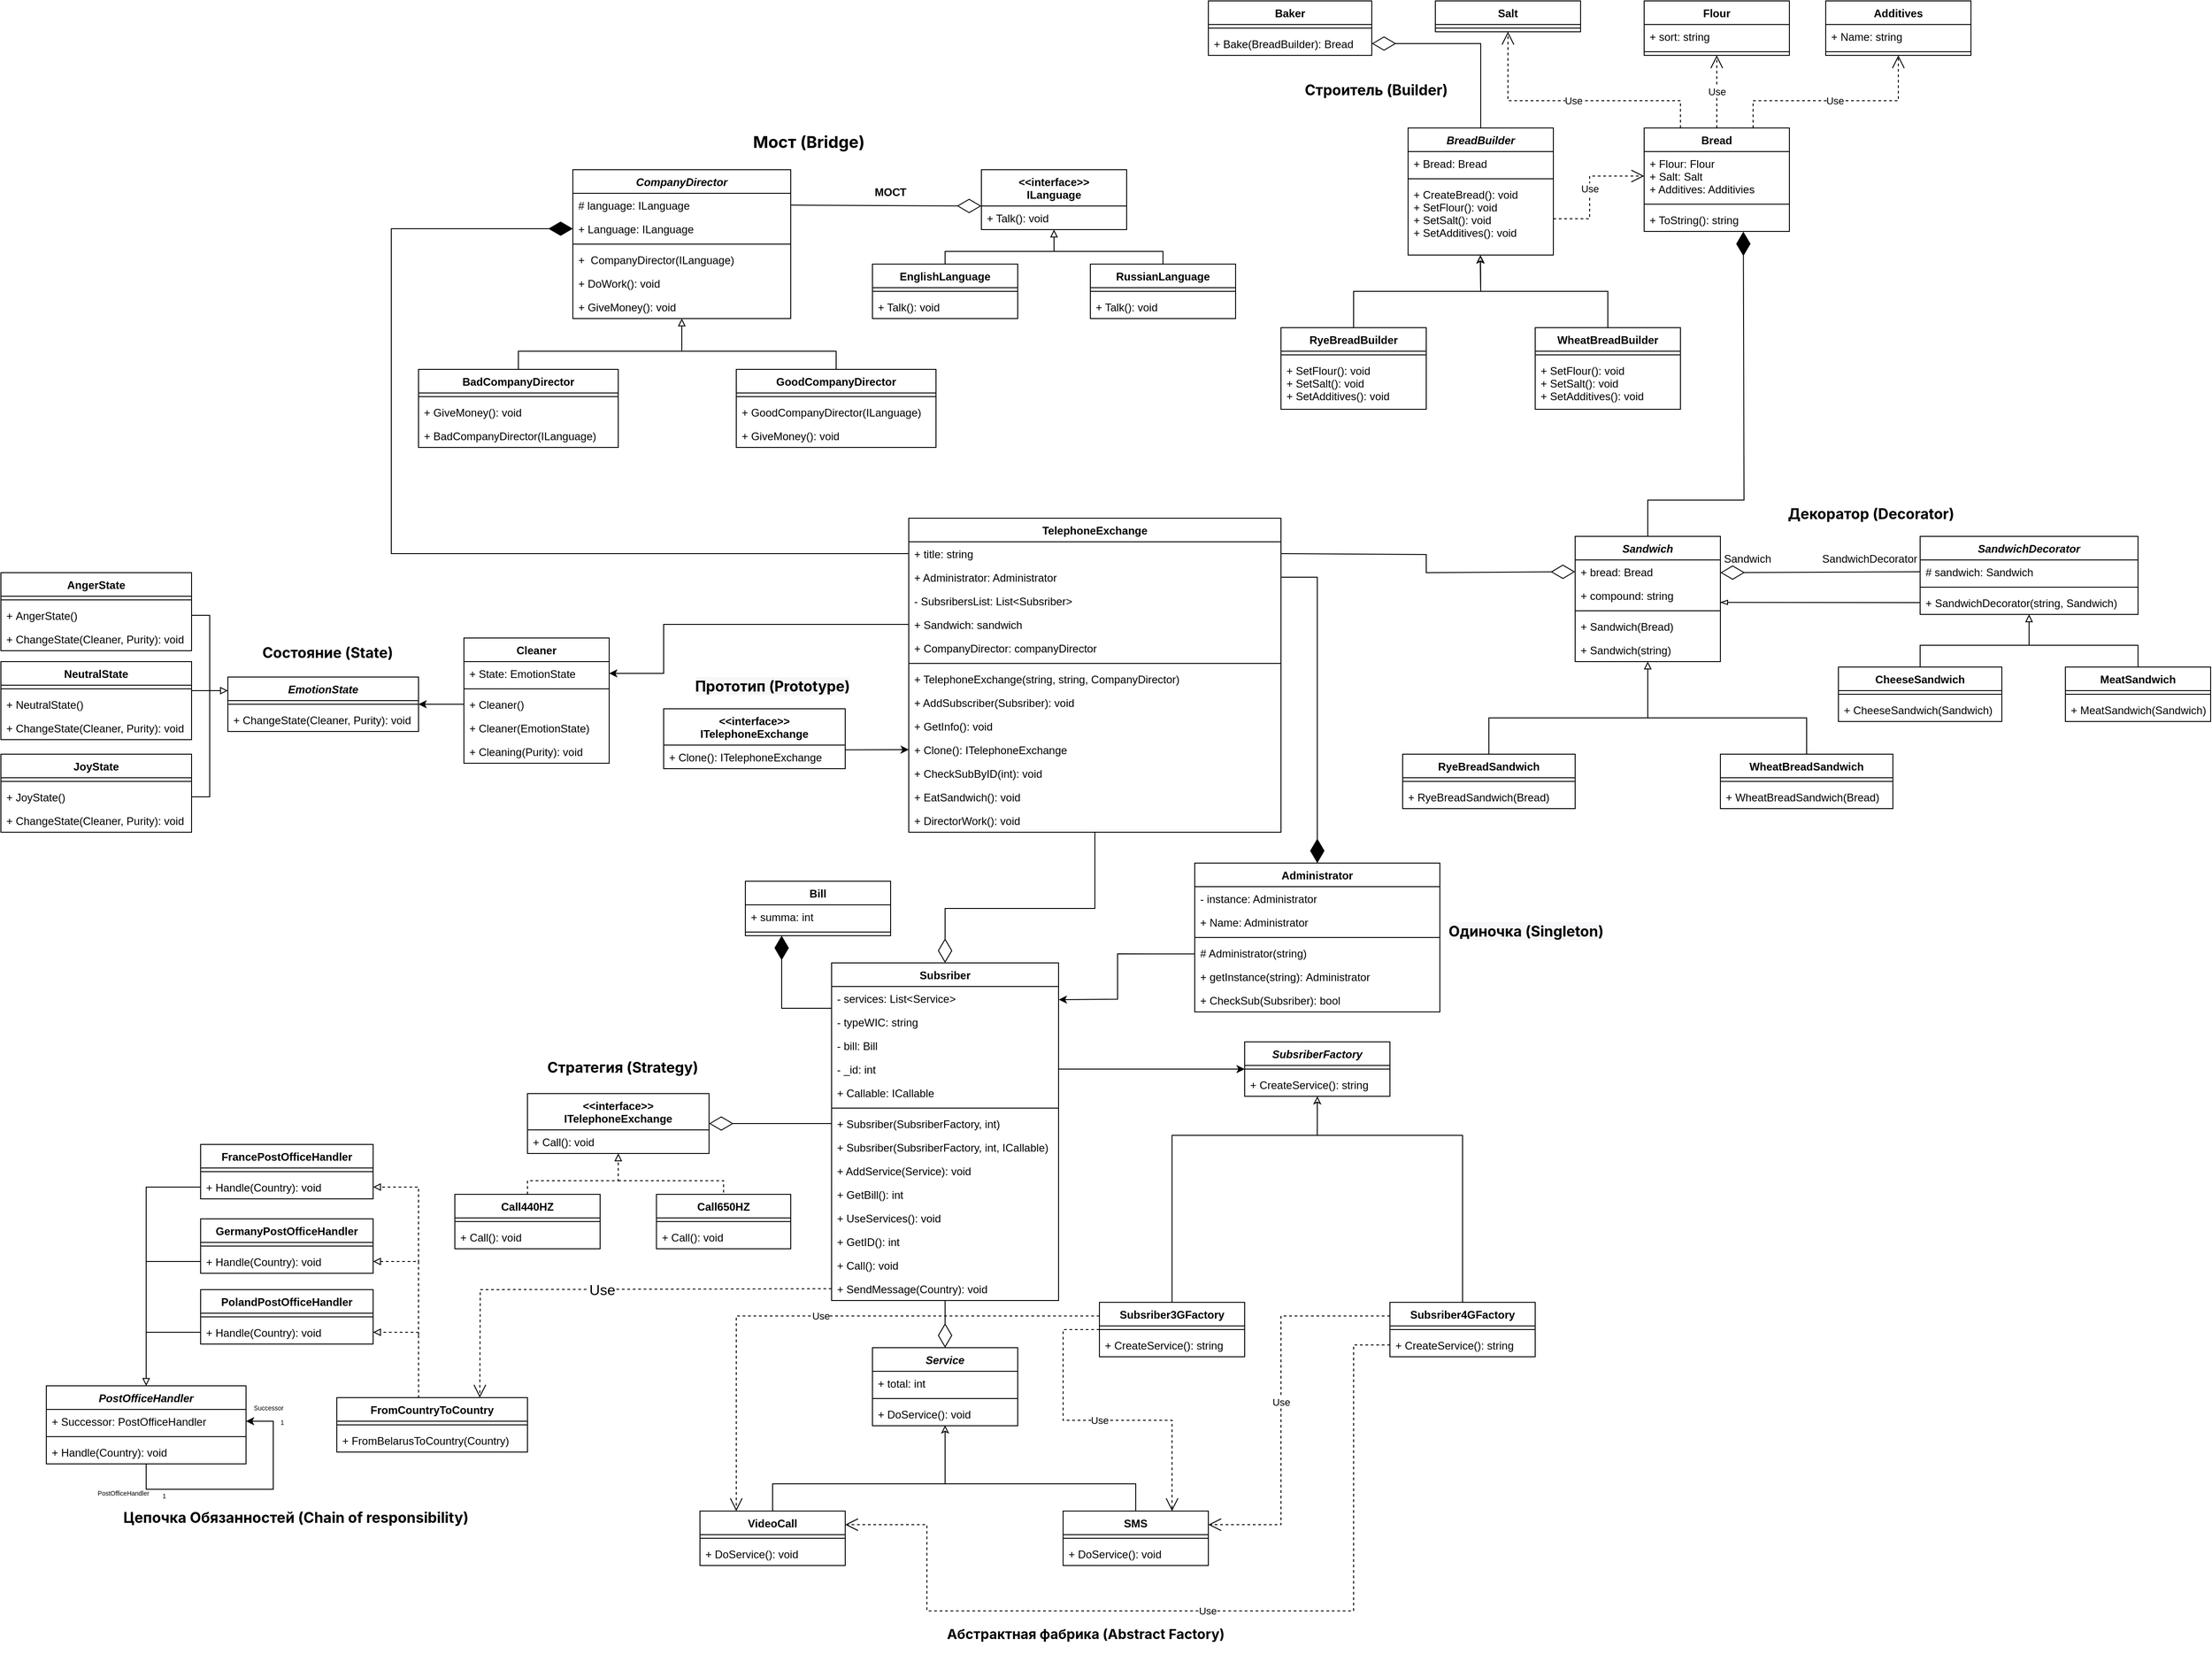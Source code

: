 <mxfile version="20.8.5"><diagram id="FJEXHdNathf-Xsk5MzP6" name="Страница 1"><mxGraphModel dx="3270" dy="840" grid="1" gridSize="10" guides="1" tooltips="1" connect="1" arrows="1" fold="1" page="1" pageScale="1" pageWidth="827" pageHeight="1169" math="0" shadow="0"><root><mxCell id="0"/><mxCell id="1" parent="0"/><mxCell id="ni4rdbaSq48RwTSawdr1-198" value="TelephoneExchange" style="swimlane;fontStyle=1;align=center;verticalAlign=top;childLayout=stackLayout;horizontal=1;startSize=26;horizontalStack=0;resizeParent=1;resizeParentMax=0;resizeLast=0;collapsible=1;marginBottom=0;" vertex="1" parent="1"><mxGeometry x="2160" y="2090" width="410" height="346" as="geometry"/></mxCell><mxCell id="ni4rdbaSq48RwTSawdr1-199" value="+ title: string" style="text;strokeColor=none;fillColor=none;align=left;verticalAlign=top;spacingLeft=4;spacingRight=4;overflow=hidden;rotatable=0;points=[[0,0.5],[1,0.5]];portConstraint=eastwest;" vertex="1" parent="ni4rdbaSq48RwTSawdr1-198"><mxGeometry y="26" width="410" height="26" as="geometry"/></mxCell><mxCell id="ni4rdbaSq48RwTSawdr1-200" value="+ Administrator: Administrator" style="text;strokeColor=none;fillColor=none;align=left;verticalAlign=top;spacingLeft=4;spacingRight=4;overflow=hidden;rotatable=0;points=[[0,0.5],[1,0.5]];portConstraint=eastwest;" vertex="1" parent="ni4rdbaSq48RwTSawdr1-198"><mxGeometry y="52" width="410" height="26" as="geometry"/></mxCell><mxCell id="ni4rdbaSq48RwTSawdr1-201" value="- SubsribersList: List&lt;Subsriber&gt;" style="text;strokeColor=none;fillColor=none;align=left;verticalAlign=top;spacingLeft=4;spacingRight=4;overflow=hidden;rotatable=0;points=[[0,0.5],[1,0.5]];portConstraint=eastwest;" vertex="1" parent="ni4rdbaSq48RwTSawdr1-198"><mxGeometry y="78" width="410" height="26" as="geometry"/></mxCell><mxCell id="ni4rdbaSq48RwTSawdr1-202" value="+ Sandwich: sandwich" style="text;strokeColor=none;fillColor=none;align=left;verticalAlign=top;spacingLeft=4;spacingRight=4;overflow=hidden;rotatable=0;points=[[0,0.5],[1,0.5]];portConstraint=eastwest;" vertex="1" parent="ni4rdbaSq48RwTSawdr1-198"><mxGeometry y="104" width="410" height="26" as="geometry"/></mxCell><mxCell id="ni4rdbaSq48RwTSawdr1-203" value="+ CompanyDirector: companyDirector" style="text;strokeColor=none;fillColor=none;align=left;verticalAlign=top;spacingLeft=4;spacingRight=4;overflow=hidden;rotatable=0;points=[[0,0.5],[1,0.5]];portConstraint=eastwest;" vertex="1" parent="ni4rdbaSq48RwTSawdr1-198"><mxGeometry y="130" width="410" height="26" as="geometry"/></mxCell><mxCell id="ni4rdbaSq48RwTSawdr1-204" value="" style="line;strokeWidth=1;fillColor=none;align=left;verticalAlign=middle;spacingTop=-1;spacingLeft=3;spacingRight=3;rotatable=0;labelPosition=right;points=[];portConstraint=eastwest;strokeColor=inherit;" vertex="1" parent="ni4rdbaSq48RwTSawdr1-198"><mxGeometry y="156" width="410" height="8" as="geometry"/></mxCell><mxCell id="ni4rdbaSq48RwTSawdr1-205" value="+ TelephoneExchange(string, string, CompanyDirector)" style="text;strokeColor=none;fillColor=none;align=left;verticalAlign=top;spacingLeft=4;spacingRight=4;overflow=hidden;rotatable=0;points=[[0,0.5],[1,0.5]];portConstraint=eastwest;" vertex="1" parent="ni4rdbaSq48RwTSawdr1-198"><mxGeometry y="164" width="410" height="26" as="geometry"/></mxCell><mxCell id="ni4rdbaSq48RwTSawdr1-206" value="+ AddSubscriber(Subsriber): void" style="text;strokeColor=none;fillColor=none;align=left;verticalAlign=top;spacingLeft=4;spacingRight=4;overflow=hidden;rotatable=0;points=[[0,0.5],[1,0.5]];portConstraint=eastwest;" vertex="1" parent="ni4rdbaSq48RwTSawdr1-198"><mxGeometry y="190" width="410" height="26" as="geometry"/></mxCell><mxCell id="ni4rdbaSq48RwTSawdr1-207" value="+ GetInfo(): void" style="text;strokeColor=none;fillColor=none;align=left;verticalAlign=top;spacingLeft=4;spacingRight=4;overflow=hidden;rotatable=0;points=[[0,0.5],[1,0.5]];portConstraint=eastwest;" vertex="1" parent="ni4rdbaSq48RwTSawdr1-198"><mxGeometry y="216" width="410" height="26" as="geometry"/></mxCell><mxCell id="ni4rdbaSq48RwTSawdr1-208" value="+ Clone(): ITelephoneExchange" style="text;strokeColor=none;fillColor=none;align=left;verticalAlign=top;spacingLeft=4;spacingRight=4;overflow=hidden;rotatable=0;points=[[0,0.5],[1,0.5]];portConstraint=eastwest;" vertex="1" parent="ni4rdbaSq48RwTSawdr1-198"><mxGeometry y="242" width="410" height="26" as="geometry"/></mxCell><mxCell id="ni4rdbaSq48RwTSawdr1-209" value="+ CheckSubByID(int): void" style="text;strokeColor=none;fillColor=none;align=left;verticalAlign=top;spacingLeft=4;spacingRight=4;overflow=hidden;rotatable=0;points=[[0,0.5],[1,0.5]];portConstraint=eastwest;" vertex="1" parent="ni4rdbaSq48RwTSawdr1-198"><mxGeometry y="268" width="410" height="26" as="geometry"/></mxCell><mxCell id="ni4rdbaSq48RwTSawdr1-210" value="+ EatSandwich(): void" style="text;strokeColor=none;fillColor=none;align=left;verticalAlign=top;spacingLeft=4;spacingRight=4;overflow=hidden;rotatable=0;points=[[0,0.5],[1,0.5]];portConstraint=eastwest;" vertex="1" parent="ni4rdbaSq48RwTSawdr1-198"><mxGeometry y="294" width="410" height="26" as="geometry"/></mxCell><mxCell id="ni4rdbaSq48RwTSawdr1-211" value="+ DirectorWork(): void" style="text;strokeColor=none;fillColor=none;align=left;verticalAlign=top;spacingLeft=4;spacingRight=4;overflow=hidden;rotatable=0;points=[[0,0.5],[1,0.5]];portConstraint=eastwest;" vertex="1" parent="ni4rdbaSq48RwTSawdr1-198"><mxGeometry y="320" width="410" height="26" as="geometry"/></mxCell><mxCell id="ni4rdbaSq48RwTSawdr1-212" value="Administrator" style="swimlane;fontStyle=1;align=center;verticalAlign=top;childLayout=stackLayout;horizontal=1;startSize=26;horizontalStack=0;resizeParent=1;resizeParentMax=0;resizeLast=0;collapsible=1;marginBottom=0;" vertex="1" parent="1"><mxGeometry x="2475" y="2470" width="270" height="164" as="geometry"/></mxCell><mxCell id="ni4rdbaSq48RwTSawdr1-213" value="- instance: Administrator" style="text;strokeColor=none;fillColor=none;align=left;verticalAlign=top;spacingLeft=4;spacingRight=4;overflow=hidden;rotatable=0;points=[[0,0.5],[1,0.5]];portConstraint=eastwest;" vertex="1" parent="ni4rdbaSq48RwTSawdr1-212"><mxGeometry y="26" width="270" height="26" as="geometry"/></mxCell><mxCell id="ni4rdbaSq48RwTSawdr1-214" value="+ Name: Administrator" style="text;strokeColor=none;fillColor=none;align=left;verticalAlign=top;spacingLeft=4;spacingRight=4;overflow=hidden;rotatable=0;points=[[0,0.5],[1,0.5]];portConstraint=eastwest;" vertex="1" parent="ni4rdbaSq48RwTSawdr1-212"><mxGeometry y="52" width="270" height="26" as="geometry"/></mxCell><mxCell id="ni4rdbaSq48RwTSawdr1-215" value="" style="line;strokeWidth=1;fillColor=none;align=left;verticalAlign=middle;spacingTop=-1;spacingLeft=3;spacingRight=3;rotatable=0;labelPosition=right;points=[];portConstraint=eastwest;strokeColor=inherit;" vertex="1" parent="ni4rdbaSq48RwTSawdr1-212"><mxGeometry y="78" width="270" height="8" as="geometry"/></mxCell><mxCell id="ni4rdbaSq48RwTSawdr1-216" value="# Administrator(string)" style="text;strokeColor=none;fillColor=none;align=left;verticalAlign=top;spacingLeft=4;spacingRight=4;overflow=hidden;rotatable=0;points=[[0,0.5],[1,0.5]];portConstraint=eastwest;" vertex="1" parent="ni4rdbaSq48RwTSawdr1-212"><mxGeometry y="86" width="270" height="26" as="geometry"/></mxCell><mxCell id="ni4rdbaSq48RwTSawdr1-217" value="+ getInstance(string): Administrator" style="text;strokeColor=none;fillColor=none;align=left;verticalAlign=top;spacingLeft=4;spacingRight=4;overflow=hidden;rotatable=0;points=[[0,0.5],[1,0.5]];portConstraint=eastwest;" vertex="1" parent="ni4rdbaSq48RwTSawdr1-212"><mxGeometry y="112" width="270" height="26" as="geometry"/></mxCell><mxCell id="ni4rdbaSq48RwTSawdr1-218" value="+ CheckSub(Subsriber): bool" style="text;strokeColor=none;fillColor=none;align=left;verticalAlign=top;spacingLeft=4;spacingRight=4;overflow=hidden;rotatable=0;points=[[0,0.5],[1,0.5]];portConstraint=eastwest;" vertex="1" parent="ni4rdbaSq48RwTSawdr1-212"><mxGeometry y="138" width="270" height="26" as="geometry"/></mxCell><mxCell id="ni4rdbaSq48RwTSawdr1-219" value="VideoCall" style="swimlane;fontStyle=1;align=center;verticalAlign=top;childLayout=stackLayout;horizontal=1;startSize=26;horizontalStack=0;resizeParent=1;resizeParentMax=0;resizeLast=0;collapsible=1;marginBottom=0;" vertex="1" parent="1"><mxGeometry x="1930" y="3184" width="160" height="60" as="geometry"/></mxCell><mxCell id="ni4rdbaSq48RwTSawdr1-220" value="" style="line;strokeWidth=1;fillColor=none;align=left;verticalAlign=middle;spacingTop=-1;spacingLeft=3;spacingRight=3;rotatable=0;labelPosition=right;points=[];portConstraint=eastwest;strokeColor=inherit;" vertex="1" parent="ni4rdbaSq48RwTSawdr1-219"><mxGeometry y="26" width="160" height="8" as="geometry"/></mxCell><mxCell id="ni4rdbaSq48RwTSawdr1-221" value="+ DoService(): void" style="text;strokeColor=none;fillColor=none;align=left;verticalAlign=top;spacingLeft=4;spacingRight=4;overflow=hidden;rotatable=0;points=[[0,0.5],[1,0.5]];portConstraint=eastwest;" vertex="1" parent="ni4rdbaSq48RwTSawdr1-219"><mxGeometry y="34" width="160" height="26" as="geometry"/></mxCell><mxCell id="ni4rdbaSq48RwTSawdr1-222" value="&lt;&lt;interface&gt;&gt;&#xA;ITelephoneExchange" style="swimlane;fontStyle=1;align=center;verticalAlign=top;childLayout=stackLayout;horizontal=1;startSize=40;horizontalStack=0;resizeParent=1;resizeParentMax=0;resizeLast=0;collapsible=1;marginBottom=0;" vertex="1" parent="1"><mxGeometry x="1890" y="2300" width="200" height="66" as="geometry"/></mxCell><mxCell id="ni4rdbaSq48RwTSawdr1-223" value="+ Clone(): ITelephoneExchange" style="text;strokeColor=none;fillColor=none;align=left;verticalAlign=top;spacingLeft=4;spacingRight=4;overflow=hidden;rotatable=0;points=[[0,0.5],[1,0.5]];portConstraint=eastwest;" vertex="1" parent="ni4rdbaSq48RwTSawdr1-222"><mxGeometry y="40" width="200" height="26" as="geometry"/></mxCell><mxCell id="ni4rdbaSq48RwTSawdr1-224" value="SMS" style="swimlane;fontStyle=1;align=center;verticalAlign=top;childLayout=stackLayout;horizontal=1;startSize=26;horizontalStack=0;resizeParent=1;resizeParentMax=0;resizeLast=0;collapsible=1;marginBottom=0;" vertex="1" parent="1"><mxGeometry x="2330" y="3184" width="160" height="60" as="geometry"/></mxCell><mxCell id="ni4rdbaSq48RwTSawdr1-225" value="" style="line;strokeWidth=1;fillColor=none;align=left;verticalAlign=middle;spacingTop=-1;spacingLeft=3;spacingRight=3;rotatable=0;labelPosition=right;points=[];portConstraint=eastwest;strokeColor=inherit;" vertex="1" parent="ni4rdbaSq48RwTSawdr1-224"><mxGeometry y="26" width="160" height="8" as="geometry"/></mxCell><mxCell id="ni4rdbaSq48RwTSawdr1-226" value="+ DoService(): void" style="text;strokeColor=none;fillColor=none;align=left;verticalAlign=top;spacingLeft=4;spacingRight=4;overflow=hidden;rotatable=0;points=[[0,0.5],[1,0.5]];portConstraint=eastwest;" vertex="1" parent="ni4rdbaSq48RwTSawdr1-224"><mxGeometry y="34" width="160" height="26" as="geometry"/></mxCell><mxCell id="ni4rdbaSq48RwTSawdr1-227" value="Bill" style="swimlane;fontStyle=1;align=center;verticalAlign=top;childLayout=stackLayout;horizontal=1;startSize=26;horizontalStack=0;resizeParent=1;resizeParentMax=0;resizeLast=0;collapsible=1;marginBottom=0;" vertex="1" parent="1"><mxGeometry x="1980" y="2490" width="160" height="60" as="geometry"/></mxCell><mxCell id="ni4rdbaSq48RwTSawdr1-228" value="+ summa: int" style="text;strokeColor=none;fillColor=none;align=left;verticalAlign=top;spacingLeft=4;spacingRight=4;overflow=hidden;rotatable=0;points=[[0,0.5],[1,0.5]];portConstraint=eastwest;" vertex="1" parent="ni4rdbaSq48RwTSawdr1-227"><mxGeometry y="26" width="160" height="26" as="geometry"/></mxCell><mxCell id="ni4rdbaSq48RwTSawdr1-229" value="" style="line;strokeWidth=1;fillColor=none;align=left;verticalAlign=middle;spacingTop=-1;spacingLeft=3;spacingRight=3;rotatable=0;labelPosition=right;points=[];portConstraint=eastwest;strokeColor=inherit;" vertex="1" parent="ni4rdbaSq48RwTSawdr1-227"><mxGeometry y="52" width="160" height="8" as="geometry"/></mxCell><mxCell id="ni4rdbaSq48RwTSawdr1-230" value="Subsriber3GFactory" style="swimlane;fontStyle=1;align=center;verticalAlign=top;childLayout=stackLayout;horizontal=1;startSize=26;horizontalStack=0;resizeParent=1;resizeParentMax=0;resizeLast=0;collapsible=1;marginBottom=0;" vertex="1" parent="1"><mxGeometry x="2370" y="2954" width="160" height="60" as="geometry"/></mxCell><mxCell id="ni4rdbaSq48RwTSawdr1-231" value="" style="line;strokeWidth=1;fillColor=none;align=left;verticalAlign=middle;spacingTop=-1;spacingLeft=3;spacingRight=3;rotatable=0;labelPosition=right;points=[];portConstraint=eastwest;strokeColor=inherit;" vertex="1" parent="ni4rdbaSq48RwTSawdr1-230"><mxGeometry y="26" width="160" height="8" as="geometry"/></mxCell><mxCell id="ni4rdbaSq48RwTSawdr1-232" value="+ CreateService(): string" style="text;strokeColor=none;fillColor=none;align=left;verticalAlign=top;spacingLeft=4;spacingRight=4;overflow=hidden;rotatable=0;points=[[0,0.5],[1,0.5]];portConstraint=eastwest;" vertex="1" parent="ni4rdbaSq48RwTSawdr1-230"><mxGeometry y="34" width="160" height="26" as="geometry"/></mxCell><mxCell id="ni4rdbaSq48RwTSawdr1-233" value="Subsriber4GFactory" style="swimlane;fontStyle=1;align=center;verticalAlign=top;childLayout=stackLayout;horizontal=1;startSize=26;horizontalStack=0;resizeParent=1;resizeParentMax=0;resizeLast=0;collapsible=1;marginBottom=0;" vertex="1" parent="1"><mxGeometry x="2690" y="2954" width="160" height="60" as="geometry"/></mxCell><mxCell id="ni4rdbaSq48RwTSawdr1-234" value="" style="line;strokeWidth=1;fillColor=none;align=left;verticalAlign=middle;spacingTop=-1;spacingLeft=3;spacingRight=3;rotatable=0;labelPosition=right;points=[];portConstraint=eastwest;strokeColor=inherit;" vertex="1" parent="ni4rdbaSq48RwTSawdr1-233"><mxGeometry y="26" width="160" height="8" as="geometry"/></mxCell><mxCell id="ni4rdbaSq48RwTSawdr1-235" value="+ CreateService(): string" style="text;strokeColor=none;fillColor=none;align=left;verticalAlign=top;spacingLeft=4;spacingRight=4;overflow=hidden;rotatable=0;points=[[0,0.5],[1,0.5]];portConstraint=eastwest;" vertex="1" parent="ni4rdbaSq48RwTSawdr1-233"><mxGeometry y="34" width="160" height="26" as="geometry"/></mxCell><mxCell id="ni4rdbaSq48RwTSawdr1-236" value="SubsriberFactory" style="swimlane;fontStyle=3;align=center;verticalAlign=top;childLayout=stackLayout;horizontal=1;startSize=26;horizontalStack=0;resizeParent=1;resizeParentMax=0;resizeLast=0;collapsible=1;marginBottom=0;" vertex="1" parent="1"><mxGeometry x="2530" y="2667" width="160" height="60" as="geometry"/></mxCell><mxCell id="ni4rdbaSq48RwTSawdr1-237" value="" style="line;strokeWidth=1;fillColor=none;align=left;verticalAlign=middle;spacingTop=-1;spacingLeft=3;spacingRight=3;rotatable=0;labelPosition=right;points=[];portConstraint=eastwest;strokeColor=inherit;" vertex="1" parent="ni4rdbaSq48RwTSawdr1-236"><mxGeometry y="26" width="160" height="8" as="geometry"/></mxCell><mxCell id="ni4rdbaSq48RwTSawdr1-238" value="+ CreateService(): string" style="text;strokeColor=none;fillColor=none;align=left;verticalAlign=top;spacingLeft=4;spacingRight=4;overflow=hidden;rotatable=0;points=[[0,0.5],[1,0.5]];portConstraint=eastwest;" vertex="1" parent="ni4rdbaSq48RwTSawdr1-236"><mxGeometry y="34" width="160" height="26" as="geometry"/></mxCell><mxCell id="ni4rdbaSq48RwTSawdr1-239" value="Service" style="swimlane;fontStyle=3;align=center;verticalAlign=top;childLayout=stackLayout;horizontal=1;startSize=26;horizontalStack=0;resizeParent=1;resizeParentMax=0;resizeLast=0;collapsible=1;marginBottom=0;" vertex="1" parent="1"><mxGeometry x="2120" y="3004" width="160" height="86" as="geometry"/></mxCell><mxCell id="ni4rdbaSq48RwTSawdr1-240" value="+ total: int" style="text;strokeColor=none;fillColor=none;align=left;verticalAlign=top;spacingLeft=4;spacingRight=4;overflow=hidden;rotatable=0;points=[[0,0.5],[1,0.5]];portConstraint=eastwest;" vertex="1" parent="ni4rdbaSq48RwTSawdr1-239"><mxGeometry y="26" width="160" height="26" as="geometry"/></mxCell><mxCell id="ni4rdbaSq48RwTSawdr1-241" value="" style="line;strokeWidth=1;fillColor=none;align=left;verticalAlign=middle;spacingTop=-1;spacingLeft=3;spacingRight=3;rotatable=0;labelPosition=right;points=[];portConstraint=eastwest;strokeColor=inherit;" vertex="1" parent="ni4rdbaSq48RwTSawdr1-239"><mxGeometry y="52" width="160" height="8" as="geometry"/></mxCell><mxCell id="ni4rdbaSq48RwTSawdr1-242" value="+ DoService(): void" style="text;strokeColor=none;fillColor=none;align=left;verticalAlign=top;spacingLeft=4;spacingRight=4;overflow=hidden;rotatable=0;points=[[0,0.5],[1,0.5]];portConstraint=eastwest;" vertex="1" parent="ni4rdbaSq48RwTSawdr1-239"><mxGeometry y="60" width="160" height="26" as="geometry"/></mxCell><mxCell id="ni4rdbaSq48RwTSawdr1-243" value="Subsriber" style="swimlane;fontStyle=1;align=center;verticalAlign=top;childLayout=stackLayout;horizontal=1;startSize=26;horizontalStack=0;resizeParent=1;resizeParentMax=0;resizeLast=0;collapsible=1;marginBottom=0;" vertex="1" parent="1"><mxGeometry x="2075" y="2580" width="250" height="372" as="geometry"/></mxCell><mxCell id="ni4rdbaSq48RwTSawdr1-244" value="- services: List&lt;Service&gt;" style="text;strokeColor=none;fillColor=none;align=left;verticalAlign=top;spacingLeft=4;spacingRight=4;overflow=hidden;rotatable=0;points=[[0,0.5],[1,0.5]];portConstraint=eastwest;" vertex="1" parent="ni4rdbaSq48RwTSawdr1-243"><mxGeometry y="26" width="250" height="26" as="geometry"/></mxCell><mxCell id="ni4rdbaSq48RwTSawdr1-245" value="- typeWIC: string" style="text;strokeColor=none;fillColor=none;align=left;verticalAlign=top;spacingLeft=4;spacingRight=4;overflow=hidden;rotatable=0;points=[[0,0.5],[1,0.5]];portConstraint=eastwest;" vertex="1" parent="ni4rdbaSq48RwTSawdr1-243"><mxGeometry y="52" width="250" height="26" as="geometry"/></mxCell><mxCell id="ni4rdbaSq48RwTSawdr1-246" value="- bill: Bill" style="text;strokeColor=none;fillColor=none;align=left;verticalAlign=top;spacingLeft=4;spacingRight=4;overflow=hidden;rotatable=0;points=[[0,0.5],[1,0.5]];portConstraint=eastwest;" vertex="1" parent="ni4rdbaSq48RwTSawdr1-243"><mxGeometry y="78" width="250" height="26" as="geometry"/></mxCell><mxCell id="ni4rdbaSq48RwTSawdr1-247" value="- _id: int" style="text;strokeColor=none;fillColor=none;align=left;verticalAlign=top;spacingLeft=4;spacingRight=4;overflow=hidden;rotatable=0;points=[[0,0.5],[1,0.5]];portConstraint=eastwest;" vertex="1" parent="ni4rdbaSq48RwTSawdr1-243"><mxGeometry y="104" width="250" height="26" as="geometry"/></mxCell><mxCell id="ni4rdbaSq48RwTSawdr1-248" value="+ Callable: ICallable " style="text;strokeColor=none;fillColor=none;align=left;verticalAlign=top;spacingLeft=4;spacingRight=4;overflow=hidden;rotatable=0;points=[[0,0.5],[1,0.5]];portConstraint=eastwest;" vertex="1" parent="ni4rdbaSq48RwTSawdr1-243"><mxGeometry y="130" width="250" height="26" as="geometry"/></mxCell><mxCell id="ni4rdbaSq48RwTSawdr1-249" value="" style="line;strokeWidth=1;fillColor=none;align=left;verticalAlign=middle;spacingTop=-1;spacingLeft=3;spacingRight=3;rotatable=0;labelPosition=right;points=[];portConstraint=eastwest;strokeColor=inherit;" vertex="1" parent="ni4rdbaSq48RwTSawdr1-243"><mxGeometry y="156" width="250" height="8" as="geometry"/></mxCell><mxCell id="ni4rdbaSq48RwTSawdr1-250" value="+ Subsriber(SubsriberFactory, int)" style="text;strokeColor=none;fillColor=none;align=left;verticalAlign=top;spacingLeft=4;spacingRight=4;overflow=hidden;rotatable=0;points=[[0,0.5],[1,0.5]];portConstraint=eastwest;" vertex="1" parent="ni4rdbaSq48RwTSawdr1-243"><mxGeometry y="164" width="250" height="26" as="geometry"/></mxCell><mxCell id="ni4rdbaSq48RwTSawdr1-251" value="+ Subsriber(SubsriberFactory, int, ICallable)" style="text;strokeColor=none;fillColor=none;align=left;verticalAlign=top;spacingLeft=4;spacingRight=4;overflow=hidden;rotatable=0;points=[[0,0.5],[1,0.5]];portConstraint=eastwest;" vertex="1" parent="ni4rdbaSq48RwTSawdr1-243"><mxGeometry y="190" width="250" height="26" as="geometry"/></mxCell><mxCell id="ni4rdbaSq48RwTSawdr1-252" value="+ AddService(Service): void" style="text;strokeColor=none;fillColor=none;align=left;verticalAlign=top;spacingLeft=4;spacingRight=4;overflow=hidden;rotatable=0;points=[[0,0.5],[1,0.5]];portConstraint=eastwest;" vertex="1" parent="ni4rdbaSq48RwTSawdr1-243"><mxGeometry y="216" width="250" height="26" as="geometry"/></mxCell><mxCell id="ni4rdbaSq48RwTSawdr1-253" value="+ GetBill(): int" style="text;strokeColor=none;fillColor=none;align=left;verticalAlign=top;spacingLeft=4;spacingRight=4;overflow=hidden;rotatable=0;points=[[0,0.5],[1,0.5]];portConstraint=eastwest;" vertex="1" parent="ni4rdbaSq48RwTSawdr1-243"><mxGeometry y="242" width="250" height="26" as="geometry"/></mxCell><mxCell id="ni4rdbaSq48RwTSawdr1-254" value="+ UseServices(): void" style="text;strokeColor=none;fillColor=none;align=left;verticalAlign=top;spacingLeft=4;spacingRight=4;overflow=hidden;rotatable=0;points=[[0,0.5],[1,0.5]];portConstraint=eastwest;" vertex="1" parent="ni4rdbaSq48RwTSawdr1-243"><mxGeometry y="268" width="250" height="26" as="geometry"/></mxCell><mxCell id="ni4rdbaSq48RwTSawdr1-255" value="+ GetID(): int" style="text;strokeColor=none;fillColor=none;align=left;verticalAlign=top;spacingLeft=4;spacingRight=4;overflow=hidden;rotatable=0;points=[[0,0.5],[1,0.5]];portConstraint=eastwest;" vertex="1" parent="ni4rdbaSq48RwTSawdr1-243"><mxGeometry y="294" width="250" height="26" as="geometry"/></mxCell><mxCell id="ni4rdbaSq48RwTSawdr1-256" value="+ Call(): void" style="text;strokeColor=none;fillColor=none;align=left;verticalAlign=top;spacingLeft=4;spacingRight=4;overflow=hidden;rotatable=0;points=[[0,0.5],[1,0.5]];portConstraint=eastwest;" vertex="1" parent="ni4rdbaSq48RwTSawdr1-243"><mxGeometry y="320" width="250" height="26" as="geometry"/></mxCell><mxCell id="ni4rdbaSq48RwTSawdr1-257" value="+ SendMessage(Country): void" style="text;strokeColor=none;fillColor=none;align=left;verticalAlign=top;spacingLeft=4;spacingRight=4;overflow=hidden;rotatable=0;points=[[0,0.5],[1,0.5]];portConstraint=eastwest;" vertex="1" parent="ni4rdbaSq48RwTSawdr1-243"><mxGeometry y="346" width="250" height="26" as="geometry"/></mxCell><mxCell id="ni4rdbaSq48RwTSawdr1-258" value="" style="endArrow=diamondThin;endFill=0;endSize=24;html=1;rounded=0;entryX=0.5;entryY=0;entryDx=0;entryDy=0;exitX=0.5;exitY=1.01;exitDx=0;exitDy=0;exitPerimeter=0;" edge="1" parent="1" source="ni4rdbaSq48RwTSawdr1-257" target="ni4rdbaSq48RwTSawdr1-239"><mxGeometry width="160" relative="1" as="geometry"><mxPoint x="2200" y="2960" as="sourcePoint"/><mxPoint x="2300" y="2944" as="targetPoint"/><Array as="points"/></mxGeometry></mxCell><mxCell id="ni4rdbaSq48RwTSawdr1-259" value="" style="endArrow=classic;html=1;rounded=0;endFill=0;exitX=0.5;exitY=0;exitDx=0;exitDy=0;entryX=0.5;entryY=0.986;entryDx=0;entryDy=0;entryPerimeter=0;" edge="1" parent="1" source="ni4rdbaSq48RwTSawdr1-219" target="ni4rdbaSq48RwTSawdr1-242"><mxGeometry width="50" height="50" relative="1" as="geometry"><mxPoint x="2190" y="3164" as="sourcePoint"/><mxPoint x="2200" y="3094" as="targetPoint"/><Array as="points"><mxPoint x="2010" y="3154"/><mxPoint x="2200" y="3154"/></Array></mxGeometry></mxCell><mxCell id="ni4rdbaSq48RwTSawdr1-260" value="" style="endArrow=none;html=1;rounded=0;endSize=6;sourcePerimeterSpacing=0;targetPerimeterSpacing=0;entryX=0.5;entryY=0;entryDx=0;entryDy=0;" edge="1" parent="1" target="ni4rdbaSq48RwTSawdr1-224"><mxGeometry width="50" height="50" relative="1" as="geometry"><mxPoint x="2200" y="3154" as="sourcePoint"/><mxPoint x="2220" y="3094" as="targetPoint"/><Array as="points"><mxPoint x="2410" y="3154"/></Array></mxGeometry></mxCell><mxCell id="ni4rdbaSq48RwTSawdr1-261" value="" style="endArrow=classic;html=1;rounded=0;endSize=6;sourcePerimeterSpacing=0;targetPerimeterSpacing=0;exitX=1;exitY=0.5;exitDx=0;exitDy=0;entryX=0;entryY=0.5;entryDx=0;entryDy=0;" edge="1" parent="1" source="ni4rdbaSq48RwTSawdr1-247" target="ni4rdbaSq48RwTSawdr1-236"><mxGeometry width="50" height="50" relative="1" as="geometry"><mxPoint x="2470" y="2880" as="sourcePoint"/><mxPoint x="2520" y="2830" as="targetPoint"/></mxGeometry></mxCell><mxCell id="ni4rdbaSq48RwTSawdr1-262" value="" style="endArrow=classic;html=1;rounded=0;endFill=0;exitX=0.5;exitY=0;exitDx=0;exitDy=0;entryX=0.5;entryY=1;entryDx=0;entryDy=0;" edge="1" parent="1" source="ni4rdbaSq48RwTSawdr1-230" target="ni4rdbaSq48RwTSawdr1-236"><mxGeometry width="50" height="50" relative="1" as="geometry"><mxPoint x="2020" y="3050" as="sourcePoint"/><mxPoint x="2640" y="2770" as="targetPoint"/><Array as="points"><mxPoint x="2450" y="2770"/><mxPoint x="2610" y="2770"/></Array></mxGeometry></mxCell><mxCell id="ni4rdbaSq48RwTSawdr1-263" value="" style="endArrow=none;html=1;rounded=0;endSize=6;sourcePerimeterSpacing=0;targetPerimeterSpacing=0;exitX=0.5;exitY=0;exitDx=0;exitDy=0;" edge="1" parent="1" source="ni4rdbaSq48RwTSawdr1-233"><mxGeometry width="50" height="50" relative="1" as="geometry"><mxPoint x="2780" y="2770" as="sourcePoint"/><mxPoint x="2610" y="2770" as="targetPoint"/><Array as="points"><mxPoint x="2770" y="2770"/></Array></mxGeometry></mxCell><mxCell id="ni4rdbaSq48RwTSawdr1-264" value="Use" style="endArrow=open;endSize=12;dashed=1;html=1;rounded=0;sourcePerimeterSpacing=0;targetPerimeterSpacing=0;entryX=0.25;entryY=0;entryDx=0;entryDy=0;exitX=0;exitY=0.25;exitDx=0;exitDy=0;" edge="1" parent="1" source="ni4rdbaSq48RwTSawdr1-230" target="ni4rdbaSq48RwTSawdr1-219"><mxGeometry width="160" relative="1" as="geometry"><mxPoint x="2270" y="3114" as="sourcePoint"/><mxPoint x="2430" y="3114" as="targetPoint"/><Array as="points"><mxPoint x="1970" y="2969"/></Array></mxGeometry></mxCell><mxCell id="ni4rdbaSq48RwTSawdr1-265" value="Use" style="endArrow=open;endSize=12;dashed=1;html=1;rounded=0;sourcePerimeterSpacing=0;targetPerimeterSpacing=0;exitX=0;exitY=0.5;exitDx=0;exitDy=0;entryX=0.75;entryY=0;entryDx=0;entryDy=0;" edge="1" parent="1" source="ni4rdbaSq48RwTSawdr1-230" target="ni4rdbaSq48RwTSawdr1-224"><mxGeometry width="160" relative="1" as="geometry"><mxPoint x="2220" y="3114" as="sourcePoint"/><mxPoint x="2380" y="3114" as="targetPoint"/><Array as="points"><mxPoint x="2330" y="2984"/><mxPoint x="2330" y="3084"/><mxPoint x="2450" y="3084"/></Array></mxGeometry></mxCell><mxCell id="ni4rdbaSq48RwTSawdr1-266" value="Use" style="endArrow=open;endSize=12;dashed=1;html=1;rounded=0;sourcePerimeterSpacing=0;targetPerimeterSpacing=0;entryX=1;entryY=0.25;entryDx=0;entryDy=0;exitX=0;exitY=0.5;exitDx=0;exitDy=0;" edge="1" parent="1" source="ni4rdbaSq48RwTSawdr1-235" target="ni4rdbaSq48RwTSawdr1-219"><mxGeometry width="160" relative="1" as="geometry"><mxPoint x="2650" y="3044" as="sourcePoint"/><mxPoint x="2720" y="3124" as="targetPoint"/><Array as="points"><mxPoint x="2650" y="3001"/><mxPoint x="2650" y="3294"/><mxPoint x="2180" y="3294"/><mxPoint x="2180" y="3199"/></Array></mxGeometry></mxCell><mxCell id="ni4rdbaSq48RwTSawdr1-267" value="Use" style="endArrow=open;endSize=12;dashed=1;html=1;rounded=0;sourcePerimeterSpacing=0;targetPerimeterSpacing=0;exitX=0;exitY=0.25;exitDx=0;exitDy=0;entryX=1;entryY=0.25;entryDx=0;entryDy=0;" edge="1" parent="1" source="ni4rdbaSq48RwTSawdr1-233" target="ni4rdbaSq48RwTSawdr1-224"><mxGeometry width="160" relative="1" as="geometry"><mxPoint x="2560" y="3124" as="sourcePoint"/><mxPoint x="2720" y="3124" as="targetPoint"/><Array as="points"><mxPoint x="2570" y="2969"/><mxPoint x="2570" y="3199"/></Array></mxGeometry></mxCell><mxCell id="ni4rdbaSq48RwTSawdr1-268" value="" style="endArrow=diamondThin;endFill=1;endSize=24;html=1;rounded=0;sourcePerimeterSpacing=0;targetPerimeterSpacing=0;entryX=0.25;entryY=1;entryDx=0;entryDy=0;exitX=0;exitY=0.922;exitDx=0;exitDy=0;exitPerimeter=0;" edge="1" parent="1" source="ni4rdbaSq48RwTSawdr1-244" target="ni4rdbaSq48RwTSawdr1-227"><mxGeometry width="160" relative="1" as="geometry"><mxPoint x="2070" y="2630" as="sourcePoint"/><mxPoint x="2230" y="2760" as="targetPoint"/><Array as="points"><mxPoint x="2020" y="2630"/></Array></mxGeometry></mxCell><mxCell id="ni4rdbaSq48RwTSawdr1-269" value="" style="endArrow=classic;html=1;rounded=0;endSize=6;sourcePerimeterSpacing=0;targetPerimeterSpacing=0;exitX=-0.001;exitY=0.545;exitDx=0;exitDy=0;entryX=1.001;entryY=0.558;entryDx=0;entryDy=0;entryPerimeter=0;exitPerimeter=0;" edge="1" parent="1" source="ni4rdbaSq48RwTSawdr1-216" target="ni4rdbaSq48RwTSawdr1-244"><mxGeometry width="50" height="50" relative="1" as="geometry"><mxPoint x="2320" y="2620" as="sourcePoint"/><mxPoint x="2330" y="2620" as="targetPoint"/><Array as="points"><mxPoint x="2390" y="2570"/><mxPoint x="2390" y="2620"/></Array></mxGeometry></mxCell><mxCell id="ni4rdbaSq48RwTSawdr1-270" value="" style="endArrow=diamondThin;endFill=1;endSize=24;html=1;rounded=0;sourcePerimeterSpacing=0;targetPerimeterSpacing=0;entryX=0.5;entryY=0;entryDx=0;entryDy=0;exitX=1;exitY=0.5;exitDx=0;exitDy=0;" edge="1" parent="1" source="ni4rdbaSq48RwTSawdr1-200" target="ni4rdbaSq48RwTSawdr1-212"><mxGeometry width="160" relative="1" as="geometry"><mxPoint x="2725.556" y="2040" as="sourcePoint"/><mxPoint x="2480" y="2510" as="targetPoint"/><Array as="points"><mxPoint x="2610" y="2155"/></Array></mxGeometry></mxCell><mxCell id="ni4rdbaSq48RwTSawdr1-271" value="" style="endArrow=diamondThin;endFill=0;endSize=24;html=1;rounded=0;sourcePerimeterSpacing=0;targetPerimeterSpacing=0;entryX=0.5;entryY=0;entryDx=0;entryDy=0;exitX=0.5;exitY=1;exitDx=0;exitDy=0;" edge="1" parent="1" source="ni4rdbaSq48RwTSawdr1-198" target="ni4rdbaSq48RwTSawdr1-243"><mxGeometry width="160" relative="1" as="geometry"><mxPoint x="2370" y="2450" as="sourcePoint"/><mxPoint x="2480" y="2510" as="targetPoint"/><Array as="points"><mxPoint x="2365" y="2520"/><mxPoint x="2200" y="2520"/><mxPoint x="2200" y="2550"/></Array></mxGeometry></mxCell><mxCell id="ni4rdbaSq48RwTSawdr1-272" value="Flour" style="swimlane;fontStyle=1;align=center;verticalAlign=top;childLayout=stackLayout;horizontal=1;startSize=26;horizontalStack=0;resizeParent=1;resizeParentMax=0;resizeLast=0;collapsible=1;marginBottom=0;" vertex="1" parent="1"><mxGeometry x="2970" y="1520" width="160" height="60" as="geometry"/></mxCell><mxCell id="ni4rdbaSq48RwTSawdr1-273" value="+ sort: string" style="text;strokeColor=none;fillColor=none;align=left;verticalAlign=top;spacingLeft=4;spacingRight=4;overflow=hidden;rotatable=0;points=[[0,0.5],[1,0.5]];portConstraint=eastwest;" vertex="1" parent="ni4rdbaSq48RwTSawdr1-272"><mxGeometry y="26" width="160" height="26" as="geometry"/></mxCell><mxCell id="ni4rdbaSq48RwTSawdr1-274" value="" style="line;strokeWidth=1;fillColor=none;align=left;verticalAlign=middle;spacingTop=-1;spacingLeft=3;spacingRight=3;rotatable=0;labelPosition=right;points=[];portConstraint=eastwest;strokeColor=inherit;" vertex="1" parent="ni4rdbaSq48RwTSawdr1-272"><mxGeometry y="52" width="160" height="8" as="geometry"/></mxCell><mxCell id="ni4rdbaSq48RwTSawdr1-275" value="Salt" style="swimlane;fontStyle=1;align=center;verticalAlign=top;childLayout=stackLayout;horizontal=1;startSize=26;horizontalStack=0;resizeParent=1;resizeParentMax=0;resizeLast=0;collapsible=1;marginBottom=0;" vertex="1" parent="1"><mxGeometry x="2740" y="1520" width="160" height="34" as="geometry"/></mxCell><mxCell id="ni4rdbaSq48RwTSawdr1-276" value="" style="line;strokeWidth=1;fillColor=none;align=left;verticalAlign=middle;spacingTop=-1;spacingLeft=3;spacingRight=3;rotatable=0;labelPosition=right;points=[];portConstraint=eastwest;strokeColor=inherit;" vertex="1" parent="ni4rdbaSq48RwTSawdr1-275"><mxGeometry y="26" width="160" height="8" as="geometry"/></mxCell><mxCell id="ni4rdbaSq48RwTSawdr1-277" value="Bread" style="swimlane;fontStyle=1;align=center;verticalAlign=top;childLayout=stackLayout;horizontal=1;startSize=26;horizontalStack=0;resizeParent=1;resizeParentMax=0;resizeLast=0;collapsible=1;marginBottom=0;" vertex="1" parent="1"><mxGeometry x="2970" y="1660" width="160" height="114" as="geometry"/></mxCell><mxCell id="ni4rdbaSq48RwTSawdr1-278" value="+ Flour: Flour&#xA;+ Salt: Salt&#xA;+ Additives: Additivies" style="text;strokeColor=none;fillColor=none;align=left;verticalAlign=top;spacingLeft=4;spacingRight=4;overflow=hidden;rotatable=0;points=[[0,0.5],[1,0.5]];portConstraint=eastwest;" vertex="1" parent="ni4rdbaSq48RwTSawdr1-277"><mxGeometry y="26" width="160" height="54" as="geometry"/></mxCell><mxCell id="ni4rdbaSq48RwTSawdr1-279" value="" style="line;strokeWidth=1;fillColor=none;align=left;verticalAlign=middle;spacingTop=-1;spacingLeft=3;spacingRight=3;rotatable=0;labelPosition=right;points=[];portConstraint=eastwest;strokeColor=inherit;" vertex="1" parent="ni4rdbaSq48RwTSawdr1-277"><mxGeometry y="80" width="160" height="8" as="geometry"/></mxCell><mxCell id="ni4rdbaSq48RwTSawdr1-280" value="+ ToString(): string" style="text;strokeColor=none;fillColor=none;align=left;verticalAlign=top;spacingLeft=4;spacingRight=4;overflow=hidden;rotatable=0;points=[[0,0.5],[1,0.5]];portConstraint=eastwest;" vertex="1" parent="ni4rdbaSq48RwTSawdr1-277"><mxGeometry y="88" width="160" height="26" as="geometry"/></mxCell><mxCell id="ni4rdbaSq48RwTSawdr1-281" value="BreadBuilder" style="swimlane;fontStyle=3;align=center;verticalAlign=top;childLayout=stackLayout;horizontal=1;startSize=26;horizontalStack=0;resizeParent=1;resizeParentMax=0;resizeLast=0;collapsible=1;marginBottom=0;" vertex="1" parent="1"><mxGeometry x="2710" y="1660" width="160" height="140" as="geometry"/></mxCell><mxCell id="ni4rdbaSq48RwTSawdr1-282" value="+ Bread: Bread" style="text;strokeColor=none;fillColor=none;align=left;verticalAlign=top;spacingLeft=4;spacingRight=4;overflow=hidden;rotatable=0;points=[[0,0.5],[1,0.5]];portConstraint=eastwest;" vertex="1" parent="ni4rdbaSq48RwTSawdr1-281"><mxGeometry y="26" width="160" height="26" as="geometry"/></mxCell><mxCell id="ni4rdbaSq48RwTSawdr1-283" value="" style="line;strokeWidth=1;fillColor=none;align=left;verticalAlign=middle;spacingTop=-1;spacingLeft=3;spacingRight=3;rotatable=0;labelPosition=right;points=[];portConstraint=eastwest;strokeColor=inherit;" vertex="1" parent="ni4rdbaSq48RwTSawdr1-281"><mxGeometry y="52" width="160" height="8" as="geometry"/></mxCell><mxCell id="ni4rdbaSq48RwTSawdr1-284" value="+ CreateBread(): void &#xA;+ SetFlour(): void &#xA;+ SetSalt(): void &#xA;+ SetAdditives(): void " style="text;strokeColor=none;fillColor=none;align=left;verticalAlign=top;spacingLeft=4;spacingRight=4;overflow=hidden;rotatable=0;points=[[0,0.5],[1,0.5]];portConstraint=eastwest;" vertex="1" parent="ni4rdbaSq48RwTSawdr1-281"><mxGeometry y="60" width="160" height="80" as="geometry"/></mxCell><mxCell id="ni4rdbaSq48RwTSawdr1-285" value="Baker" style="swimlane;fontStyle=1;align=center;verticalAlign=top;childLayout=stackLayout;horizontal=1;startSize=26;horizontalStack=0;resizeParent=1;resizeParentMax=0;resizeLast=0;collapsible=1;marginBottom=0;" vertex="1" parent="1"><mxGeometry x="2490" y="1520" width="180" height="60" as="geometry"/></mxCell><mxCell id="ni4rdbaSq48RwTSawdr1-286" value="" style="line;strokeWidth=1;fillColor=none;align=left;verticalAlign=middle;spacingTop=-1;spacingLeft=3;spacingRight=3;rotatable=0;labelPosition=right;points=[];portConstraint=eastwest;strokeColor=inherit;" vertex="1" parent="ni4rdbaSq48RwTSawdr1-285"><mxGeometry y="26" width="180" height="8" as="geometry"/></mxCell><mxCell id="ni4rdbaSq48RwTSawdr1-287" value="+ Bake(BreadBuilder): Bread" style="text;strokeColor=none;fillColor=none;align=left;verticalAlign=top;spacingLeft=4;spacingRight=4;overflow=hidden;rotatable=0;points=[[0,0.5],[1,0.5]];portConstraint=eastwest;" vertex="1" parent="ni4rdbaSq48RwTSawdr1-285"><mxGeometry y="34" width="180" height="26" as="geometry"/></mxCell><mxCell id="ni4rdbaSq48RwTSawdr1-288" value="RyeBreadBuilder" style="swimlane;fontStyle=1;align=center;verticalAlign=top;childLayout=stackLayout;horizontal=1;startSize=26;horizontalStack=0;resizeParent=1;resizeParentMax=0;resizeLast=0;collapsible=1;marginBottom=0;" vertex="1" parent="1"><mxGeometry x="2570" y="1880" width="160" height="90" as="geometry"/></mxCell><mxCell id="ni4rdbaSq48RwTSawdr1-289" value="" style="line;strokeWidth=1;fillColor=none;align=left;verticalAlign=middle;spacingTop=-1;spacingLeft=3;spacingRight=3;rotatable=0;labelPosition=right;points=[];portConstraint=eastwest;strokeColor=inherit;" vertex="1" parent="ni4rdbaSq48RwTSawdr1-288"><mxGeometry y="26" width="160" height="8" as="geometry"/></mxCell><mxCell id="ni4rdbaSq48RwTSawdr1-290" value="+ SetFlour(): void &#xA;+ SetSalt(): void &#xA;+ SetAdditives(): void " style="text;strokeColor=none;fillColor=none;align=left;verticalAlign=top;spacingLeft=4;spacingRight=4;overflow=hidden;rotatable=0;points=[[0,0.5],[1,0.5]];portConstraint=eastwest;" vertex="1" parent="ni4rdbaSq48RwTSawdr1-288"><mxGeometry y="34" width="160" height="56" as="geometry"/></mxCell><mxCell id="ni4rdbaSq48RwTSawdr1-291" value="WheatBreadBuilder" style="swimlane;fontStyle=1;align=center;verticalAlign=top;childLayout=stackLayout;horizontal=1;startSize=26;horizontalStack=0;resizeParent=1;resizeParentMax=0;resizeLast=0;collapsible=1;marginBottom=0;" vertex="1" parent="1"><mxGeometry x="2850" y="1880" width="160" height="90" as="geometry"/></mxCell><mxCell id="ni4rdbaSq48RwTSawdr1-292" value="" style="line;strokeWidth=1;fillColor=none;align=left;verticalAlign=middle;spacingTop=-1;spacingLeft=3;spacingRight=3;rotatable=0;labelPosition=right;points=[];portConstraint=eastwest;strokeColor=inherit;" vertex="1" parent="ni4rdbaSq48RwTSawdr1-291"><mxGeometry y="26" width="160" height="8" as="geometry"/></mxCell><mxCell id="ni4rdbaSq48RwTSawdr1-293" value="+ SetFlour(): void &#xA;+ SetSalt(): void &#xA;+ SetAdditives(): void " style="text;strokeColor=none;fillColor=none;align=left;verticalAlign=top;spacingLeft=4;spacingRight=4;overflow=hidden;rotatable=0;points=[[0,0.5],[1,0.5]];portConstraint=eastwest;" vertex="1" parent="ni4rdbaSq48RwTSawdr1-291"><mxGeometry y="34" width="160" height="56" as="geometry"/></mxCell><mxCell id="ni4rdbaSq48RwTSawdr1-294" value="" style="endArrow=classic;html=1;rounded=0;endFill=0;exitX=0.5;exitY=0;exitDx=0;exitDy=0;entryX=0.498;entryY=1.001;entryDx=0;entryDy=0;entryPerimeter=0;" edge="1" parent="1" source="ni4rdbaSq48RwTSawdr1-288" target="ni4rdbaSq48RwTSawdr1-284"><mxGeometry width="50" height="50" relative="1" as="geometry"><mxPoint x="3430" y="1800" as="sourcePoint"/><mxPoint x="2790" y="1810" as="targetPoint"/><Array as="points"><mxPoint x="2650" y="1840"/><mxPoint x="2790" y="1840"/></Array></mxGeometry></mxCell><mxCell id="ni4rdbaSq48RwTSawdr1-295" value="" style="endArrow=classic;html=1;rounded=0;endFill=0;exitX=0.5;exitY=0;exitDx=0;exitDy=0;entryX=0.497;entryY=1.007;entryDx=0;entryDy=0;entryPerimeter=0;" edge="1" parent="1" source="ni4rdbaSq48RwTSawdr1-291" target="ni4rdbaSq48RwTSawdr1-284"><mxGeometry width="50" height="50" relative="1" as="geometry"><mxPoint x="2660" y="1890" as="sourcePoint"/><mxPoint x="2799.68" y="1810.08" as="targetPoint"/><Array as="points"><mxPoint x="2930" y="1840"/><mxPoint x="2790" y="1840"/></Array></mxGeometry></mxCell><mxCell id="ni4rdbaSq48RwTSawdr1-296" value="Use" style="endArrow=open;endSize=12;dashed=1;html=1;rounded=0;entryX=0.5;entryY=1;entryDx=0;entryDy=0;exitX=0.25;exitY=0;exitDx=0;exitDy=0;" edge="1" parent="1" source="ni4rdbaSq48RwTSawdr1-277" target="ni4rdbaSq48RwTSawdr1-275"><mxGeometry width="160" relative="1" as="geometry"><mxPoint x="2950" y="1800" as="sourcePoint"/><mxPoint x="3110" y="1800" as="targetPoint"/><Array as="points"><mxPoint x="3010" y="1630"/><mxPoint x="2820" y="1630"/></Array></mxGeometry></mxCell><mxCell id="ni4rdbaSq48RwTSawdr1-297" value="Use" style="endArrow=open;endSize=12;dashed=1;html=1;rounded=0;exitX=0.5;exitY=0;exitDx=0;exitDy=0;entryX=0.5;entryY=1;entryDx=0;entryDy=0;" edge="1" parent="1" source="ni4rdbaSq48RwTSawdr1-277" target="ni4rdbaSq48RwTSawdr1-272"><mxGeometry width="160" relative="1" as="geometry"><mxPoint x="2980" y="1771" as="sourcePoint"/><mxPoint x="2900" y="1588.5" as="targetPoint"/></mxGeometry></mxCell><mxCell id="ni4rdbaSq48RwTSawdr1-298" value="Additives" style="swimlane;fontStyle=1;align=center;verticalAlign=top;childLayout=stackLayout;horizontal=1;startSize=26;horizontalStack=0;resizeParent=1;resizeParentMax=0;resizeLast=0;collapsible=1;marginBottom=0;" vertex="1" parent="1"><mxGeometry x="3170" y="1520" width="160" height="60" as="geometry"/></mxCell><mxCell id="ni4rdbaSq48RwTSawdr1-299" value="+ Name: string" style="text;strokeColor=none;fillColor=none;align=left;verticalAlign=top;spacingLeft=4;spacingRight=4;overflow=hidden;rotatable=0;points=[[0,0.5],[1,0.5]];portConstraint=eastwest;" vertex="1" parent="ni4rdbaSq48RwTSawdr1-298"><mxGeometry y="26" width="160" height="26" as="geometry"/></mxCell><mxCell id="ni4rdbaSq48RwTSawdr1-300" value="" style="line;strokeWidth=1;fillColor=none;align=left;verticalAlign=middle;spacingTop=-1;spacingLeft=3;spacingRight=3;rotatable=0;labelPosition=right;points=[];portConstraint=eastwest;strokeColor=inherit;" vertex="1" parent="ni4rdbaSq48RwTSawdr1-298"><mxGeometry y="52" width="160" height="8" as="geometry"/></mxCell><mxCell id="ni4rdbaSq48RwTSawdr1-301" value="Use" style="endArrow=open;endSize=12;dashed=1;html=1;rounded=0;exitX=0.75;exitY=0;exitDx=0;exitDy=0;entryX=0.5;entryY=1;entryDx=0;entryDy=0;" edge="1" parent="1" source="ni4rdbaSq48RwTSawdr1-277" target="ni4rdbaSq48RwTSawdr1-298"><mxGeometry width="160" relative="1" as="geometry"><mxPoint x="3060" y="1670" as="sourcePoint"/><mxPoint x="3060" y="1590" as="targetPoint"/><Array as="points"><mxPoint x="3090" y="1630"/><mxPoint x="3250" y="1630"/></Array></mxGeometry></mxCell><mxCell id="ni4rdbaSq48RwTSawdr1-302" value="" style="endArrow=diamondThin;endFill=0;endSize=24;html=1;rounded=0;exitX=0.5;exitY=0;exitDx=0;exitDy=0;entryX=1;entryY=0.5;entryDx=0;entryDy=0;" edge="1" parent="1" source="ni4rdbaSq48RwTSawdr1-281" target="ni4rdbaSq48RwTSawdr1-287"><mxGeometry width="160" relative="1" as="geometry"><mxPoint x="2970" y="1810" as="sourcePoint"/><mxPoint x="2740" y="1610" as="targetPoint"/><Array as="points"><mxPoint x="2790" y="1567"/></Array></mxGeometry></mxCell><mxCell id="ni4rdbaSq48RwTSawdr1-303" value="Use" style="endArrow=open;endSize=12;dashed=1;html=1;rounded=0;exitX=1;exitY=0.5;exitDx=0;exitDy=0;entryX=0;entryY=0.5;entryDx=0;entryDy=0;" edge="1" parent="1" source="ni4rdbaSq48RwTSawdr1-284" target="ni4rdbaSq48RwTSawdr1-278"><mxGeometry width="160" relative="1" as="geometry"><mxPoint x="2990" y="1600" as="sourcePoint"/><mxPoint x="3150" y="1600" as="targetPoint"/><Array as="points"><mxPoint x="2910" y="1760"/><mxPoint x="2910" y="1713"/></Array></mxGeometry></mxCell><mxCell id="ni4rdbaSq48RwTSawdr1-304" value="Sandwich" style="swimlane;fontStyle=3;align=center;verticalAlign=top;childLayout=stackLayout;horizontal=1;startSize=26;horizontalStack=0;resizeParent=1;resizeParentMax=0;resizeLast=0;collapsible=1;marginBottom=0;" vertex="1" parent="1"><mxGeometry x="2894" y="2110" width="160" height="138" as="geometry"/></mxCell><mxCell id="ni4rdbaSq48RwTSawdr1-305" value="+ bread: Bread" style="text;strokeColor=none;fillColor=none;align=left;verticalAlign=top;spacingLeft=4;spacingRight=4;overflow=hidden;rotatable=0;points=[[0,0.5],[1,0.5]];portConstraint=eastwest;" vertex="1" parent="ni4rdbaSq48RwTSawdr1-304"><mxGeometry y="26" width="160" height="26" as="geometry"/></mxCell><mxCell id="ni4rdbaSq48RwTSawdr1-306" value="+ compound: string" style="text;strokeColor=none;fillColor=none;align=left;verticalAlign=top;spacingLeft=4;spacingRight=4;overflow=hidden;rotatable=0;points=[[0,0.5],[1,0.5]];portConstraint=eastwest;" vertex="1" parent="ni4rdbaSq48RwTSawdr1-304"><mxGeometry y="52" width="160" height="26" as="geometry"/></mxCell><mxCell id="ni4rdbaSq48RwTSawdr1-307" value="" style="line;strokeWidth=1;fillColor=none;align=left;verticalAlign=middle;spacingTop=-1;spacingLeft=3;spacingRight=3;rotatable=0;labelPosition=right;points=[];portConstraint=eastwest;strokeColor=inherit;" vertex="1" parent="ni4rdbaSq48RwTSawdr1-304"><mxGeometry y="78" width="160" height="8" as="geometry"/></mxCell><mxCell id="ni4rdbaSq48RwTSawdr1-308" value="+ Sandwich(Bread)" style="text;strokeColor=none;fillColor=none;align=left;verticalAlign=top;spacingLeft=4;spacingRight=4;overflow=hidden;rotatable=0;points=[[0,0.5],[1,0.5]];portConstraint=eastwest;" vertex="1" parent="ni4rdbaSq48RwTSawdr1-304"><mxGeometry y="86" width="160" height="26" as="geometry"/></mxCell><mxCell id="ni4rdbaSq48RwTSawdr1-309" value="+ Sandwich(string)" style="text;strokeColor=none;fillColor=none;align=left;verticalAlign=top;spacingLeft=4;spacingRight=4;overflow=hidden;rotatable=0;points=[[0,0.5],[1,0.5]];portConstraint=eastwest;" vertex="1" parent="ni4rdbaSq48RwTSawdr1-304"><mxGeometry y="112" width="160" height="26" as="geometry"/></mxCell><mxCell id="ni4rdbaSq48RwTSawdr1-310" value="SandwichDecorator" style="swimlane;fontStyle=3;align=center;verticalAlign=top;childLayout=stackLayout;horizontal=1;startSize=26;horizontalStack=0;resizeParent=1;resizeParentMax=0;resizeLast=0;collapsible=1;marginBottom=0;" vertex="1" parent="1"><mxGeometry x="3274" y="2110" width="240" height="86" as="geometry"/></mxCell><mxCell id="ni4rdbaSq48RwTSawdr1-311" value="# sandwich: Sandwich" style="text;strokeColor=none;fillColor=none;align=left;verticalAlign=top;spacingLeft=4;spacingRight=4;overflow=hidden;rotatable=0;points=[[0,0.5],[1,0.5]];portConstraint=eastwest;" vertex="1" parent="ni4rdbaSq48RwTSawdr1-310"><mxGeometry y="26" width="240" height="26" as="geometry"/></mxCell><mxCell id="ni4rdbaSq48RwTSawdr1-312" value="" style="line;strokeWidth=1;fillColor=none;align=left;verticalAlign=middle;spacingTop=-1;spacingLeft=3;spacingRight=3;rotatable=0;labelPosition=right;points=[];portConstraint=eastwest;strokeColor=inherit;" vertex="1" parent="ni4rdbaSq48RwTSawdr1-310"><mxGeometry y="52" width="240" height="8" as="geometry"/></mxCell><mxCell id="ni4rdbaSq48RwTSawdr1-313" value="+ SandwichDecorator(string, Sandwich)" style="text;strokeColor=none;fillColor=none;align=left;verticalAlign=top;spacingLeft=4;spacingRight=4;overflow=hidden;rotatable=0;points=[[0,0.5],[1,0.5]];portConstraint=eastwest;" vertex="1" parent="ni4rdbaSq48RwTSawdr1-310"><mxGeometry y="60" width="240" height="26" as="geometry"/></mxCell><mxCell id="ni4rdbaSq48RwTSawdr1-314" value="MeatSandwich" style="swimlane;fontStyle=1;align=center;verticalAlign=top;childLayout=stackLayout;horizontal=1;startSize=26;horizontalStack=0;resizeParent=1;resizeParentMax=0;resizeLast=0;collapsible=1;marginBottom=0;" vertex="1" parent="1"><mxGeometry x="3434" y="2254" width="160" height="60" as="geometry"/></mxCell><mxCell id="ni4rdbaSq48RwTSawdr1-315" value="" style="line;strokeWidth=1;fillColor=none;align=left;verticalAlign=middle;spacingTop=-1;spacingLeft=3;spacingRight=3;rotatable=0;labelPosition=right;points=[];portConstraint=eastwest;strokeColor=inherit;" vertex="1" parent="ni4rdbaSq48RwTSawdr1-314"><mxGeometry y="26" width="160" height="8" as="geometry"/></mxCell><mxCell id="ni4rdbaSq48RwTSawdr1-316" value="+ MeatSandwich(Sandwich)" style="text;strokeColor=none;fillColor=none;align=left;verticalAlign=top;spacingLeft=4;spacingRight=4;overflow=hidden;rotatable=0;points=[[0,0.5],[1,0.5]];portConstraint=eastwest;" vertex="1" parent="ni4rdbaSq48RwTSawdr1-314"><mxGeometry y="34" width="160" height="26" as="geometry"/></mxCell><mxCell id="ni4rdbaSq48RwTSawdr1-317" value="CheeseSandwich" style="swimlane;fontStyle=1;align=center;verticalAlign=top;childLayout=stackLayout;horizontal=1;startSize=26;horizontalStack=0;resizeParent=1;resizeParentMax=0;resizeLast=0;collapsible=1;marginBottom=0;" vertex="1" parent="1"><mxGeometry x="3184" y="2254" width="180" height="60" as="geometry"/></mxCell><mxCell id="ni4rdbaSq48RwTSawdr1-318" value="" style="line;strokeWidth=1;fillColor=none;align=left;verticalAlign=middle;spacingTop=-1;spacingLeft=3;spacingRight=3;rotatable=0;labelPosition=right;points=[];portConstraint=eastwest;strokeColor=inherit;" vertex="1" parent="ni4rdbaSq48RwTSawdr1-317"><mxGeometry y="26" width="180" height="8" as="geometry"/></mxCell><mxCell id="ni4rdbaSq48RwTSawdr1-319" value="+ CheeseSandwich(Sandwich)" style="text;strokeColor=none;fillColor=none;align=left;verticalAlign=top;spacingLeft=4;spacingRight=4;overflow=hidden;rotatable=0;points=[[0,0.5],[1,0.5]];portConstraint=eastwest;" vertex="1" parent="ni4rdbaSq48RwTSawdr1-317"><mxGeometry y="34" width="180" height="26" as="geometry"/></mxCell><mxCell id="ni4rdbaSq48RwTSawdr1-320" value="WheatBreadSandwich" style="swimlane;fontStyle=1;align=center;verticalAlign=top;childLayout=stackLayout;horizontal=1;startSize=26;horizontalStack=0;resizeParent=1;resizeParentMax=0;resizeLast=0;collapsible=1;marginBottom=0;" vertex="1" parent="1"><mxGeometry x="3054" y="2350" width="190" height="60" as="geometry"/></mxCell><mxCell id="ni4rdbaSq48RwTSawdr1-321" value="" style="line;strokeWidth=1;fillColor=none;align=left;verticalAlign=middle;spacingTop=-1;spacingLeft=3;spacingRight=3;rotatable=0;labelPosition=right;points=[];portConstraint=eastwest;strokeColor=inherit;" vertex="1" parent="ni4rdbaSq48RwTSawdr1-320"><mxGeometry y="26" width="190" height="8" as="geometry"/></mxCell><mxCell id="ni4rdbaSq48RwTSawdr1-322" value="+ WheatBreadSandwich(Bread)" style="text;strokeColor=none;fillColor=none;align=left;verticalAlign=top;spacingLeft=4;spacingRight=4;overflow=hidden;rotatable=0;points=[[0,0.5],[1,0.5]];portConstraint=eastwest;" vertex="1" parent="ni4rdbaSq48RwTSawdr1-320"><mxGeometry y="34" width="190" height="26" as="geometry"/></mxCell><mxCell id="ni4rdbaSq48RwTSawdr1-323" value="RyeBreadSandwich" style="swimlane;fontStyle=1;align=center;verticalAlign=top;childLayout=stackLayout;horizontal=1;startSize=26;horizontalStack=0;resizeParent=1;resizeParentMax=0;resizeLast=0;collapsible=1;marginBottom=0;" vertex="1" parent="1"><mxGeometry x="2704" y="2350" width="190" height="60" as="geometry"/></mxCell><mxCell id="ni4rdbaSq48RwTSawdr1-324" value="" style="line;strokeWidth=1;fillColor=none;align=left;verticalAlign=middle;spacingTop=-1;spacingLeft=3;spacingRight=3;rotatable=0;labelPosition=right;points=[];portConstraint=eastwest;strokeColor=inherit;" vertex="1" parent="ni4rdbaSq48RwTSawdr1-323"><mxGeometry y="26" width="190" height="8" as="geometry"/></mxCell><mxCell id="ni4rdbaSq48RwTSawdr1-325" value="+ RyeBreadSandwich(Bread)" style="text;strokeColor=none;fillColor=none;align=left;verticalAlign=top;spacingLeft=4;spacingRight=4;overflow=hidden;rotatable=0;points=[[0,0.5],[1,0.5]];portConstraint=eastwest;" vertex="1" parent="ni4rdbaSq48RwTSawdr1-323"><mxGeometry y="34" width="190" height="26" as="geometry"/></mxCell><mxCell id="ni4rdbaSq48RwTSawdr1-326" value="" style="endArrow=block;html=1;rounded=0;exitX=0.5;exitY=0;exitDx=0;exitDy=0;entryX=0.5;entryY=1;entryDx=0;entryDy=0;endFill=0;" edge="1" parent="1" source="ni4rdbaSq48RwTSawdr1-317" target="ni4rdbaSq48RwTSawdr1-310"><mxGeometry width="50" height="50" relative="1" as="geometry"><mxPoint x="3374" y="2360" as="sourcePoint"/><mxPoint x="3404" y="2220" as="targetPoint"/><Array as="points"><mxPoint x="3274" y="2230"/><mxPoint x="3394" y="2230"/></Array></mxGeometry></mxCell><mxCell id="ni4rdbaSq48RwTSawdr1-327" value="" style="endArrow=none;html=1;rounded=0;entryX=0.5;entryY=0;entryDx=0;entryDy=0;" edge="1" parent="1" target="ni4rdbaSq48RwTSawdr1-314"><mxGeometry width="50" height="50" relative="1" as="geometry"><mxPoint x="3394" y="2230" as="sourcePoint"/><mxPoint x="3444" y="2260" as="targetPoint"/><Array as="points"><mxPoint x="3514" y="2230"/></Array></mxGeometry></mxCell><mxCell id="ni4rdbaSq48RwTSawdr1-328" value="" style="endArrow=blockThin;html=1;rounded=0;endFill=0;entryX=0.999;entryY=0.798;entryDx=0;entryDy=0;exitX=0;exitY=0.5;exitDx=0;exitDy=0;entryPerimeter=0;" edge="1" parent="1" source="ni4rdbaSq48RwTSawdr1-313" target="ni4rdbaSq48RwTSawdr1-306"><mxGeometry width="50" height="50" relative="1" as="geometry"><mxPoint x="3194" y="2152.58" as="sourcePoint"/><mxPoint x="3094" y="2180" as="targetPoint"/></mxGeometry></mxCell><mxCell id="ni4rdbaSq48RwTSawdr1-329" value="Sandwich" style="text;html=1;strokeColor=none;fillColor=none;align=center;verticalAlign=middle;whiteSpace=wrap;rounded=0;" vertex="1" parent="1"><mxGeometry x="3054" y="2120" width="60" height="30" as="geometry"/></mxCell><mxCell id="ni4rdbaSq48RwTSawdr1-330" value="SandwichDecorator" style="text;html=1;strokeColor=none;fillColor=none;align=center;verticalAlign=middle;whiteSpace=wrap;rounded=0;spacingLeft=9;" vertex="1" parent="1"><mxGeometry x="3184" y="2120" width="60" height="30" as="geometry"/></mxCell><mxCell id="ni4rdbaSq48RwTSawdr1-331" value="" style="endArrow=diamondThin;endFill=0;endSize=24;html=1;rounded=0;entryX=0;entryY=1;entryDx=0;entryDy=0;exitX=0;exitY=0.5;exitDx=0;exitDy=0;" edge="1" parent="1" source="ni4rdbaSq48RwTSawdr1-311" target="ni4rdbaSq48RwTSawdr1-329"><mxGeometry width="160" relative="1" as="geometry"><mxPoint x="3104" y="2170" as="sourcePoint"/><mxPoint x="3274" y="2149" as="targetPoint"/></mxGeometry></mxCell><mxCell id="ni4rdbaSq48RwTSawdr1-332" value="" style="endArrow=block;html=1;rounded=0;endFill=0;entryX=0.5;entryY=1;entryDx=0;entryDy=0;exitX=0.5;exitY=0;exitDx=0;exitDy=0;" edge="1" parent="1" source="ni4rdbaSq48RwTSawdr1-323" target="ni4rdbaSq48RwTSawdr1-304"><mxGeometry width="50" height="50" relative="1" as="geometry"><mxPoint x="3124" y="2269.43" as="sourcePoint"/><mxPoint x="2974" y="2260" as="targetPoint"/><Array as="points"><mxPoint x="2799" y="2310"/><mxPoint x="2974" y="2310"/></Array></mxGeometry></mxCell><mxCell id="ni4rdbaSq48RwTSawdr1-333" value="" style="endArrow=none;html=1;rounded=0;entryX=0.5;entryY=0;entryDx=0;entryDy=0;" edge="1" parent="1" target="ni4rdbaSq48RwTSawdr1-320"><mxGeometry width="50" height="50" relative="1" as="geometry"><mxPoint x="2974" y="2310" as="sourcePoint"/><mxPoint x="3124" y="2300" as="targetPoint"/><Array as="points"><mxPoint x="3149" y="2310"/></Array></mxGeometry></mxCell><mxCell id="ni4rdbaSq48RwTSawdr1-334" value="" style="endArrow=classic;html=1;rounded=0;exitX=0.998;exitY=0.201;exitDx=0;exitDy=0;entryX=0;entryY=0.5;entryDx=0;entryDy=0;exitPerimeter=0;" edge="1" parent="1" source="ni4rdbaSq48RwTSawdr1-223" target="ni4rdbaSq48RwTSawdr1-208"><mxGeometry width="50" height="50" relative="1" as="geometry"><mxPoint x="2030" y="2420" as="sourcePoint"/><mxPoint x="2080" y="2370" as="targetPoint"/></mxGeometry></mxCell><mxCell id="ni4rdbaSq48RwTSawdr1-335" value="" style="endArrow=diamondThin;endFill=0;endSize=24;html=1;rounded=0;entryX=0;entryY=0.5;entryDx=0;entryDy=0;exitX=1;exitY=0.5;exitDx=0;exitDy=0;" edge="1" parent="1" source="ni4rdbaSq48RwTSawdr1-199" target="ni4rdbaSq48RwTSawdr1-305"><mxGeometry width="160" relative="1" as="geometry"><mxPoint x="3284" y="2159" as="sourcePoint"/><mxPoint x="3064" y="2160" as="targetPoint"/><Array as="points"><mxPoint x="2730" y="2130"/><mxPoint x="2730" y="2150"/></Array></mxGeometry></mxCell><mxCell id="ni4rdbaSq48RwTSawdr1-336" value="" style="endArrow=diamondThin;endFill=1;endSize=24;html=1;rounded=0;exitX=0.5;exitY=0;exitDx=0;exitDy=0;entryX=0.683;entryY=1.008;entryDx=0;entryDy=0;entryPerimeter=0;" edge="1" parent="1" source="ni4rdbaSq48RwTSawdr1-304" target="ni4rdbaSq48RwTSawdr1-280"><mxGeometry width="160" relative="1" as="geometry"><mxPoint x="3020" y="1970" as="sourcePoint"/><mxPoint x="3100" y="1830" as="targetPoint"/><Array as="points"><mxPoint x="2974" y="2070"/><mxPoint x="3080" y="2070"/></Array></mxGeometry></mxCell><mxCell id="ni4rdbaSq48RwTSawdr1-337" value="BadCompanyDirector" style="swimlane;fontStyle=1;align=center;verticalAlign=top;childLayout=stackLayout;horizontal=1;startSize=26;horizontalStack=0;resizeParent=1;resizeParentMax=0;resizeLast=0;collapsible=1;marginBottom=0;" vertex="1" parent="1"><mxGeometry x="1620" y="1926" width="220" height="86" as="geometry"/></mxCell><mxCell id="ni4rdbaSq48RwTSawdr1-338" value="" style="line;strokeWidth=1;fillColor=none;align=left;verticalAlign=middle;spacingTop=-1;spacingLeft=3;spacingRight=3;rotatable=0;labelPosition=right;points=[];portConstraint=eastwest;strokeColor=inherit;" vertex="1" parent="ni4rdbaSq48RwTSawdr1-337"><mxGeometry y="26" width="220" height="8" as="geometry"/></mxCell><mxCell id="ni4rdbaSq48RwTSawdr1-339" value="+ GiveMoney(): void" style="text;strokeColor=none;fillColor=none;align=left;verticalAlign=top;spacingLeft=4;spacingRight=4;overflow=hidden;rotatable=0;points=[[0,0.5],[1,0.5]];portConstraint=eastwest;" vertex="1" parent="ni4rdbaSq48RwTSawdr1-337"><mxGeometry y="34" width="220" height="26" as="geometry"/></mxCell><mxCell id="ni4rdbaSq48RwTSawdr1-340" value="+ BadCompanyDirector(ILanguage)" style="text;strokeColor=none;fillColor=none;align=left;verticalAlign=top;spacingLeft=4;spacingRight=4;overflow=hidden;rotatable=0;points=[[0,0.5],[1,0.5]];portConstraint=eastwest;" vertex="1" parent="ni4rdbaSq48RwTSawdr1-337"><mxGeometry y="60" width="220" height="26" as="geometry"/></mxCell><mxCell id="ni4rdbaSq48RwTSawdr1-341" value="RussianLanguage" style="swimlane;fontStyle=1;align=center;verticalAlign=top;childLayout=stackLayout;horizontal=1;startSize=26;horizontalStack=0;resizeParent=1;resizeParentMax=0;resizeLast=0;collapsible=1;marginBottom=0;" vertex="1" parent="1"><mxGeometry x="2360" y="1810" width="160" height="60" as="geometry"/></mxCell><mxCell id="ni4rdbaSq48RwTSawdr1-342" value="" style="line;strokeWidth=1;fillColor=none;align=left;verticalAlign=middle;spacingTop=-1;spacingLeft=3;spacingRight=3;rotatable=0;labelPosition=right;points=[];portConstraint=eastwest;strokeColor=inherit;" vertex="1" parent="ni4rdbaSq48RwTSawdr1-341"><mxGeometry y="26" width="160" height="8" as="geometry"/></mxCell><mxCell id="ni4rdbaSq48RwTSawdr1-343" value="+ Talk(): void" style="text;strokeColor=none;fillColor=none;align=left;verticalAlign=top;spacingLeft=4;spacingRight=4;overflow=hidden;rotatable=0;points=[[0,0.5],[1,0.5]];portConstraint=eastwest;" vertex="1" parent="ni4rdbaSq48RwTSawdr1-341"><mxGeometry y="34" width="160" height="26" as="geometry"/></mxCell><mxCell id="ni4rdbaSq48RwTSawdr1-344" value="CompanyDirector" style="swimlane;fontStyle=3;align=center;verticalAlign=top;childLayout=stackLayout;horizontal=1;startSize=26;horizontalStack=0;resizeParent=1;resizeParentMax=0;resizeLast=0;collapsible=1;marginBottom=0;" vertex="1" parent="1"><mxGeometry x="1790" y="1706" width="240" height="164" as="geometry"/></mxCell><mxCell id="ni4rdbaSq48RwTSawdr1-345" value="# language: ILanguage" style="text;strokeColor=none;fillColor=none;align=left;verticalAlign=top;spacingLeft=4;spacingRight=4;overflow=hidden;rotatable=0;points=[[0,0.5],[1,0.5]];portConstraint=eastwest;" vertex="1" parent="ni4rdbaSq48RwTSawdr1-344"><mxGeometry y="26" width="240" height="26" as="geometry"/></mxCell><mxCell id="ni4rdbaSq48RwTSawdr1-346" value="+ Language: ILanguage" style="text;strokeColor=none;fillColor=none;align=left;verticalAlign=top;spacingLeft=4;spacingRight=4;overflow=hidden;rotatable=0;points=[[0,0.5],[1,0.5]];portConstraint=eastwest;" vertex="1" parent="ni4rdbaSq48RwTSawdr1-344"><mxGeometry y="52" width="240" height="26" as="geometry"/></mxCell><mxCell id="ni4rdbaSq48RwTSawdr1-347" value="" style="line;strokeWidth=1;fillColor=none;align=left;verticalAlign=middle;spacingTop=-1;spacingLeft=3;spacingRight=3;rotatable=0;labelPosition=right;points=[];portConstraint=eastwest;strokeColor=inherit;" vertex="1" parent="ni4rdbaSq48RwTSawdr1-344"><mxGeometry y="78" width="240" height="8" as="geometry"/></mxCell><mxCell id="ni4rdbaSq48RwTSawdr1-348" value="+  CompanyDirector(ILanguage)" style="text;strokeColor=none;fillColor=none;align=left;verticalAlign=top;spacingLeft=4;spacingRight=4;overflow=hidden;rotatable=0;points=[[0,0.5],[1,0.5]];portConstraint=eastwest;" vertex="1" parent="ni4rdbaSq48RwTSawdr1-344"><mxGeometry y="86" width="240" height="26" as="geometry"/></mxCell><mxCell id="ni4rdbaSq48RwTSawdr1-349" value="+ DoWork(): void" style="text;strokeColor=none;fillColor=none;align=left;verticalAlign=top;spacingLeft=4;spacingRight=4;overflow=hidden;rotatable=0;points=[[0,0.5],[1,0.5]];portConstraint=eastwest;" vertex="1" parent="ni4rdbaSq48RwTSawdr1-344"><mxGeometry y="112" width="240" height="26" as="geometry"/></mxCell><mxCell id="ni4rdbaSq48RwTSawdr1-350" value="+ GiveMoney(): void" style="text;strokeColor=none;fillColor=none;align=left;verticalAlign=top;spacingLeft=4;spacingRight=4;overflow=hidden;rotatable=0;points=[[0,0.5],[1,0.5]];portConstraint=eastwest;" vertex="1" parent="ni4rdbaSq48RwTSawdr1-344"><mxGeometry y="138" width="240" height="26" as="geometry"/></mxCell><mxCell id="ni4rdbaSq48RwTSawdr1-351" value="EnglishLanguage" style="swimlane;fontStyle=1;align=center;verticalAlign=top;childLayout=stackLayout;horizontal=1;startSize=26;horizontalStack=0;resizeParent=1;resizeParentMax=0;resizeLast=0;collapsible=1;marginBottom=0;" vertex="1" parent="1"><mxGeometry x="2120" y="1810" width="160" height="60" as="geometry"/></mxCell><mxCell id="ni4rdbaSq48RwTSawdr1-352" value="" style="line;strokeWidth=1;fillColor=none;align=left;verticalAlign=middle;spacingTop=-1;spacingLeft=3;spacingRight=3;rotatable=0;labelPosition=right;points=[];portConstraint=eastwest;strokeColor=inherit;" vertex="1" parent="ni4rdbaSq48RwTSawdr1-351"><mxGeometry y="26" width="160" height="8" as="geometry"/></mxCell><mxCell id="ni4rdbaSq48RwTSawdr1-353" value="+ Talk(): void" style="text;strokeColor=none;fillColor=none;align=left;verticalAlign=top;spacingLeft=4;spacingRight=4;overflow=hidden;rotatable=0;points=[[0,0.5],[1,0.5]];portConstraint=eastwest;" vertex="1" parent="ni4rdbaSq48RwTSawdr1-351"><mxGeometry y="34" width="160" height="26" as="geometry"/></mxCell><mxCell id="ni4rdbaSq48RwTSawdr1-354" value="GoodCompanyDirector" style="swimlane;fontStyle=1;align=center;verticalAlign=top;childLayout=stackLayout;horizontal=1;startSize=26;horizontalStack=0;resizeParent=1;resizeParentMax=0;resizeLast=0;collapsible=1;marginBottom=0;" vertex="1" parent="1"><mxGeometry x="1970" y="1926" width="220" height="86" as="geometry"/></mxCell><mxCell id="ni4rdbaSq48RwTSawdr1-355" value="" style="line;strokeWidth=1;fillColor=none;align=left;verticalAlign=middle;spacingTop=-1;spacingLeft=3;spacingRight=3;rotatable=0;labelPosition=right;points=[];portConstraint=eastwest;strokeColor=inherit;" vertex="1" parent="ni4rdbaSq48RwTSawdr1-354"><mxGeometry y="26" width="220" height="8" as="geometry"/></mxCell><mxCell id="ni4rdbaSq48RwTSawdr1-356" value="+ GoodCompanyDirector(ILanguage)" style="text;strokeColor=none;fillColor=none;align=left;verticalAlign=top;spacingLeft=4;spacingRight=4;overflow=hidden;rotatable=0;points=[[0,0.5],[1,0.5]];portConstraint=eastwest;" vertex="1" parent="ni4rdbaSq48RwTSawdr1-354"><mxGeometry y="34" width="220" height="26" as="geometry"/></mxCell><mxCell id="ni4rdbaSq48RwTSawdr1-357" value="+ GiveMoney(): void" style="text;strokeColor=none;fillColor=none;align=left;verticalAlign=top;spacingLeft=4;spacingRight=4;overflow=hidden;rotatable=0;points=[[0,0.5],[1,0.5]];portConstraint=eastwest;" vertex="1" parent="ni4rdbaSq48RwTSawdr1-354"><mxGeometry y="60" width="220" height="26" as="geometry"/></mxCell><mxCell id="ni4rdbaSq48RwTSawdr1-358" value="&lt;&lt;interface&gt;&gt;&#xA;ILanguage" style="swimlane;fontStyle=1;align=center;verticalAlign=top;childLayout=stackLayout;horizontal=1;startSize=40;horizontalStack=0;resizeParent=1;resizeParentMax=0;resizeLast=0;collapsible=1;marginBottom=0;" vertex="1" parent="1"><mxGeometry x="2240" y="1706" width="160" height="66" as="geometry"/></mxCell><mxCell id="ni4rdbaSq48RwTSawdr1-359" value="+ Talk(): void" style="text;strokeColor=none;fillColor=none;align=left;verticalAlign=top;spacingLeft=4;spacingRight=4;overflow=hidden;rotatable=0;points=[[0,0.5],[1,0.5]];portConstraint=eastwest;" vertex="1" parent="ni4rdbaSq48RwTSawdr1-358"><mxGeometry y="40" width="160" height="26" as="geometry"/></mxCell><mxCell id="ni4rdbaSq48RwTSawdr1-360" value="" style="endArrow=block;html=1;rounded=0;endFill=0;exitX=0.5;exitY=0;exitDx=0;exitDy=0;entryX=0.5;entryY=1;entryDx=0;entryDy=0;" edge="1" parent="1" source="ni4rdbaSq48RwTSawdr1-337" target="ni4rdbaSq48RwTSawdr1-344"><mxGeometry width="50" height="50" relative="1" as="geometry"><mxPoint x="1720" y="1896" as="sourcePoint"/><mxPoint x="1910" y="1876" as="targetPoint"/><Array as="points"><mxPoint x="1730" y="1906"/><mxPoint x="1910" y="1906"/></Array></mxGeometry></mxCell><mxCell id="ni4rdbaSq48RwTSawdr1-361" value="" style="endArrow=none;html=1;rounded=0;entryX=0.5;entryY=0;entryDx=0;entryDy=0;" edge="1" parent="1" target="ni4rdbaSq48RwTSawdr1-354"><mxGeometry width="50" height="50" relative="1" as="geometry"><mxPoint x="1910" y="1906" as="sourcePoint"/><mxPoint x="2060" y="1906" as="targetPoint"/><Array as="points"><mxPoint x="2080" y="1906"/></Array></mxGeometry></mxCell><mxCell id="ni4rdbaSq48RwTSawdr1-362" value="" style="endArrow=diamondThin;endFill=0;endSize=24;html=1;rounded=0;exitX=1;exitY=0.5;exitDx=0;exitDy=0;entryX=0;entryY=0;entryDx=0;entryDy=0;entryPerimeter=0;" edge="1" parent="1" source="ni4rdbaSq48RwTSawdr1-345" target="ni4rdbaSq48RwTSawdr1-359"><mxGeometry width="160" relative="1" as="geometry"><mxPoint x="2150" y="1806" as="sourcePoint"/><mxPoint x="2310" y="1806" as="targetPoint"/></mxGeometry></mxCell><mxCell id="ni4rdbaSq48RwTSawdr1-363" value="МОСТ" style="text;html=1;strokeColor=none;fillColor=none;align=center;verticalAlign=middle;whiteSpace=wrap;rounded=0;fontStyle=1" vertex="1" parent="1"><mxGeometry x="2110" y="1716" width="60" height="30" as="geometry"/></mxCell><mxCell id="ni4rdbaSq48RwTSawdr1-364" value="" style="endArrow=block;html=1;rounded=0;exitX=0.5;exitY=0;exitDx=0;exitDy=0;entryX=0.5;entryY=1;entryDx=0;entryDy=0;endFill=0;" edge="1" parent="1" source="ni4rdbaSq48RwTSawdr1-351" target="ni4rdbaSq48RwTSawdr1-358"><mxGeometry width="50" height="50" relative="1" as="geometry"><mxPoint x="2170" y="1826" as="sourcePoint"/><mxPoint x="2330" y="1786" as="targetPoint"/><Array as="points"><mxPoint x="2200" y="1796"/><mxPoint x="2320" y="1796"/></Array></mxGeometry></mxCell><mxCell id="ni4rdbaSq48RwTSawdr1-365" value="" style="endArrow=none;html=1;rounded=0;entryX=0.5;entryY=0;entryDx=0;entryDy=0;" edge="1" parent="1" target="ni4rdbaSq48RwTSawdr1-341"><mxGeometry width="50" height="50" relative="1" as="geometry"><mxPoint x="2320" y="1796" as="sourcePoint"/><mxPoint x="2290" y="1766" as="targetPoint"/><Array as="points"><mxPoint x="2440" y="1796"/></Array></mxGeometry></mxCell><mxCell id="ni4rdbaSq48RwTSawdr1-366" value="" style="endArrow=diamondThin;endFill=1;endSize=24;html=1;rounded=0;exitX=0;exitY=0.5;exitDx=0;exitDy=0;entryX=0;entryY=0.5;entryDx=0;entryDy=0;" edge="1" parent="1" source="ni4rdbaSq48RwTSawdr1-199" target="ni4rdbaSq48RwTSawdr1-346"><mxGeometry width="160" relative="1" as="geometry"><mxPoint x="2240" y="2100" as="sourcePoint"/><mxPoint x="2400" y="2100" as="targetPoint"/><Array as="points"><mxPoint x="1590" y="2129"/><mxPoint x="1590" y="1771"/></Array></mxGeometry></mxCell><mxCell id="ni4rdbaSq48RwTSawdr1-367" value="&lt;h2 style=&quot;font-family: -apple-system, &amp;quot;system-ui&amp;quot;, Helvetica, Arial, sans-serif; text-align: start; font-size: 15px;&quot;&gt;&lt;font style=&quot;font-size: 15px;&quot;&gt;Абстрактная фабрика (Abstract Factory)&lt;/font&gt;&lt;/h2&gt;" style="text;html=1;strokeColor=none;fillColor=none;align=center;verticalAlign=middle;whiteSpace=wrap;rounded=0;fontSize=15;" vertex="1" parent="1"><mxGeometry x="2170" y="3304" width="370" height="30" as="geometry"/></mxCell><mxCell id="ni4rdbaSq48RwTSawdr1-368" value="&lt;h2 style=&quot;font-family: -apple-system, &amp;quot;system-ui&amp;quot;, Helvetica, Arial, sans-serif; text-align: start; font-size: 15px;&quot;&gt;&lt;span style=&quot;font-size: 16px; background-color: rgb(247, 247, 250);&quot;&gt;Одиночка (Singleton)&lt;/span&gt;&lt;br&gt;&lt;/h2&gt;" style="text;html=1;strokeColor=none;fillColor=none;align=center;verticalAlign=middle;whiteSpace=wrap;rounded=0;fontSize=15;" vertex="1" parent="1"><mxGeometry x="2750" y="2530" width="180" height="30" as="geometry"/></mxCell><mxCell id="ni4rdbaSq48RwTSawdr1-369" value="&lt;span style=&quot;font-family: -apple-system, &amp;quot;system-ui&amp;quot;, Helvetica, Arial, sans-serif; font-size: 16px; text-align: start; background-color: rgb(247, 247, 250);&quot;&gt;&lt;b&gt;Прототип (Prototype)&lt;/b&gt;&lt;/span&gt;" style="text;html=1;strokeColor=none;fillColor=none;align=center;verticalAlign=middle;whiteSpace=wrap;rounded=0;fontSize=15;" vertex="1" parent="1"><mxGeometry x="1915" y="2260" width="190" height="30" as="geometry"/></mxCell><mxCell id="ni4rdbaSq48RwTSawdr1-370" value="&lt;h2 style=&quot;font-family: -apple-system, &amp;quot;system-ui&amp;quot;, Helvetica, Arial, sans-serif; text-align: start;&quot;&gt;&lt;font style=&quot;font-size: 16px;&quot;&gt;Строитель (Builder)&lt;/font&gt;&lt;/h2&gt;" style="text;html=1;strokeColor=none;fillColor=none;align=center;verticalAlign=middle;whiteSpace=wrap;rounded=0;fontSize=15;" vertex="1" parent="1"><mxGeometry x="2590" y="1600" width="170" height="30" as="geometry"/></mxCell><mxCell id="ni4rdbaSq48RwTSawdr1-371" value="&lt;h2 style=&quot;font-family: -apple-system, &amp;quot;system-ui&amp;quot;, Helvetica, Arial, sans-serif; text-align: start; font-size: 16px;&quot;&gt;Декоратор (Decorator)&lt;/h2&gt;" style="text;html=1;strokeColor=none;fillColor=none;align=center;verticalAlign=middle;whiteSpace=wrap;rounded=0;fontSize=16;" vertex="1" parent="1"><mxGeometry x="3117" y="2070" width="206" height="30" as="geometry"/></mxCell><mxCell id="ni4rdbaSq48RwTSawdr1-372" value="&lt;font style=&quot;font-size: 18px;&quot;&gt;&lt;br&gt;&lt;/font&gt;&lt;h2 style=&quot;color: rgb(0, 0, 0); font-family: -apple-system, &amp;quot;system-ui&amp;quot;, Helvetica, Arial, sans-serif; font-style: normal; font-variant-ligatures: normal; font-variant-caps: normal; letter-spacing: normal; orphans: 2; text-align: start; text-indent: 0px; text-transform: none; widows: 2; word-spacing: 0px; -webkit-text-stroke-width: 0px; text-decoration-thickness: initial; text-decoration-style: initial; text-decoration-color: initial; font-size: 18px;&quot;&gt;&lt;font style=&quot;font-size: 18px;&quot;&gt;Мост (Bridge)&lt;/font&gt;&lt;/h2&gt;&lt;font style=&quot;font-size: 18px;&quot;&gt;&lt;br&gt;&lt;/font&gt;" style="text;html=1;strokeColor=none;fillColor=none;align=center;verticalAlign=middle;whiteSpace=wrap;rounded=0;fontSize=16;" vertex="1" parent="1"><mxGeometry x="1980" y="1660" width="140" height="30" as="geometry"/></mxCell><mxCell id="ni4rdbaSq48RwTSawdr1-380" value="&lt;&lt;interface&gt;&gt;&#xA;ITelephoneExchange" style="swimlane;fontStyle=1;align=center;verticalAlign=top;childLayout=stackLayout;horizontal=1;startSize=40;horizontalStack=0;resizeParent=1;resizeParentMax=0;resizeLast=0;collapsible=1;marginBottom=0;" vertex="1" parent="1"><mxGeometry x="1740" y="2724" width="200" height="66" as="geometry"/></mxCell><mxCell id="ni4rdbaSq48RwTSawdr1-381" value="+ Call(): void" style="text;strokeColor=none;fillColor=none;align=left;verticalAlign=top;spacingLeft=4;spacingRight=4;overflow=hidden;rotatable=0;points=[[0,0.5],[1,0.5]];portConstraint=eastwest;" vertex="1" parent="ni4rdbaSq48RwTSawdr1-380"><mxGeometry y="40" width="200" height="26" as="geometry"/></mxCell><mxCell id="ni4rdbaSq48RwTSawdr1-382" value="Call440HZ" style="swimlane;fontStyle=1;align=center;verticalAlign=top;childLayout=stackLayout;horizontal=1;startSize=26;horizontalStack=0;resizeParent=1;resizeParentMax=0;resizeLast=0;collapsible=1;marginBottom=0;fontSize=12;" vertex="1" parent="1"><mxGeometry x="1660" y="2835" width="160" height="60" as="geometry"/></mxCell><mxCell id="ni4rdbaSq48RwTSawdr1-383" value="" style="line;strokeWidth=1;fillColor=none;align=left;verticalAlign=middle;spacingTop=-1;spacingLeft=3;spacingRight=3;rotatable=0;labelPosition=right;points=[];portConstraint=eastwest;strokeColor=inherit;fontSize=18;" vertex="1" parent="ni4rdbaSq48RwTSawdr1-382"><mxGeometry y="26" width="160" height="8" as="geometry"/></mxCell><mxCell id="ni4rdbaSq48RwTSawdr1-384" value="+ Call(): void" style="text;strokeColor=none;fillColor=none;align=left;verticalAlign=top;spacingLeft=4;spacingRight=4;overflow=hidden;rotatable=0;points=[[0,0.5],[1,0.5]];portConstraint=eastwest;fontSize=12;" vertex="1" parent="ni4rdbaSq48RwTSawdr1-382"><mxGeometry y="34" width="160" height="26" as="geometry"/></mxCell><mxCell id="ni4rdbaSq48RwTSawdr1-385" value="Call650HZ" style="swimlane;fontStyle=1;align=center;verticalAlign=top;childLayout=stackLayout;horizontal=1;startSize=26;horizontalStack=0;resizeParent=1;resizeParentMax=0;resizeLast=0;collapsible=1;marginBottom=0;fontSize=12;" vertex="1" parent="1"><mxGeometry x="1882.08" y="2835" width="147.92" height="60" as="geometry"/></mxCell><mxCell id="ni4rdbaSq48RwTSawdr1-386" value="" style="line;strokeWidth=1;fillColor=none;align=left;verticalAlign=middle;spacingTop=-1;spacingLeft=3;spacingRight=3;rotatable=0;labelPosition=right;points=[];portConstraint=eastwest;strokeColor=inherit;fontSize=18;" vertex="1" parent="ni4rdbaSq48RwTSawdr1-385"><mxGeometry y="26" width="147.92" height="8" as="geometry"/></mxCell><mxCell id="ni4rdbaSq48RwTSawdr1-387" value="+ Call(): void" style="text;strokeColor=none;fillColor=none;align=left;verticalAlign=top;spacingLeft=4;spacingRight=4;overflow=hidden;rotatable=0;points=[[0,0.5],[1,0.5]];portConstraint=eastwest;fontSize=12;" vertex="1" parent="ni4rdbaSq48RwTSawdr1-385"><mxGeometry y="34" width="147.92" height="26" as="geometry"/></mxCell><mxCell id="ni4rdbaSq48RwTSawdr1-388" value="" style="endArrow=block;html=1;rounded=0;fontSize=12;exitX=0.5;exitY=0;exitDx=0;exitDy=0;entryX=0.5;entryY=1;entryDx=0;entryDy=0;endFill=0;dashed=1;" edge="1" parent="1" source="ni4rdbaSq48RwTSawdr1-382" target="ni4rdbaSq48RwTSawdr1-380"><mxGeometry width="50" height="50" relative="1" as="geometry"><mxPoint x="1910" y="2890" as="sourcePoint"/><mxPoint x="1840" y="2790" as="targetPoint"/><Array as="points"><mxPoint x="1740" y="2820"/><mxPoint x="1840" y="2820"/></Array></mxGeometry></mxCell><mxCell id="ni4rdbaSq48RwTSawdr1-389" value="" style="endArrow=none;html=1;rounded=0;dashed=1;fontSize=12;entryX=0.5;entryY=0;entryDx=0;entryDy=0;" edge="1" parent="1" target="ni4rdbaSq48RwTSawdr1-385"><mxGeometry width="50" height="50" relative="1" as="geometry"><mxPoint x="1840" y="2820" as="sourcePoint"/><mxPoint x="1950" y="2800" as="targetPoint"/><Array as="points"><mxPoint x="1956" y="2820"/></Array></mxGeometry></mxCell><mxCell id="ni4rdbaSq48RwTSawdr1-390" value="" style="endArrow=diamondThin;endFill=0;endSize=24;html=1;rounded=0;fontSize=12;exitX=0;exitY=0.5;exitDx=0;exitDy=0;entryX=1;entryY=0.5;entryDx=0;entryDy=0;" edge="1" parent="1" source="ni4rdbaSq48RwTSawdr1-250" target="ni4rdbaSq48RwTSawdr1-380"><mxGeometry width="160" relative="1" as="geometry"><mxPoint x="1950" y="2760" as="sourcePoint"/><mxPoint x="2010" y="2790" as="targetPoint"/></mxGeometry></mxCell><mxCell id="ni4rdbaSq48RwTSawdr1-391" value="&lt;font style=&quot;font-size: 16px;&quot;&gt;&lt;br&gt;&lt;/font&gt;&lt;h2 style=&quot;color: rgb(0, 0, 0); font-family: -apple-system, &amp;quot;system-ui&amp;quot;, Helvetica, Arial, sans-serif; font-style: normal; font-variant-ligatures: normal; font-variant-caps: normal; letter-spacing: normal; orphans: 2; text-align: start; text-indent: 0px; text-transform: none; widows: 2; word-spacing: 0px; -webkit-text-stroke-width: 0px; text-decoration-thickness: initial; text-decoration-style: initial; text-decoration-color: initial; font-size: 16px;&quot;&gt;&lt;font style=&quot;font-size: 16px;&quot;&gt;Стратегия (Strategy)&lt;/font&gt;&lt;/h2&gt;&lt;font style=&quot;font-size: 16px;&quot;&gt;&lt;br&gt;&lt;/font&gt;" style="text;html=1;strokeColor=none;fillColor=none;align=center;verticalAlign=middle;whiteSpace=wrap;rounded=0;fontSize=12;" vertex="1" parent="1"><mxGeometry x="1760" y="2680" width="170" height="30" as="geometry"/></mxCell><mxCell id="ni4rdbaSq48RwTSawdr1-393" value="Cleaner" style="swimlane;fontStyle=1;align=center;verticalAlign=top;childLayout=stackLayout;horizontal=1;startSize=26;horizontalStack=0;resizeParent=1;resizeParentMax=0;resizeLast=0;collapsible=1;marginBottom=0;fontSize=12;" vertex="1" parent="1"><mxGeometry x="1670" y="2222" width="160" height="138" as="geometry"/></mxCell><mxCell id="ni4rdbaSq48RwTSawdr1-394" value="+ State: EmotionState" style="text;strokeColor=none;fillColor=none;align=left;verticalAlign=top;spacingLeft=4;spacingRight=4;overflow=hidden;rotatable=0;points=[[0,0.5],[1,0.5]];portConstraint=eastwest;fontSize=12;" vertex="1" parent="ni4rdbaSq48RwTSawdr1-393"><mxGeometry y="26" width="160" height="26" as="geometry"/></mxCell><mxCell id="ni4rdbaSq48RwTSawdr1-395" value="" style="line;strokeWidth=1;fillColor=none;align=left;verticalAlign=middle;spacingTop=-1;spacingLeft=3;spacingRight=3;rotatable=0;labelPosition=right;points=[];portConstraint=eastwest;strokeColor=inherit;fontSize=16;" vertex="1" parent="ni4rdbaSq48RwTSawdr1-393"><mxGeometry y="52" width="160" height="8" as="geometry"/></mxCell><mxCell id="ni4rdbaSq48RwTSawdr1-396" value="+ Cleaner()" style="text;strokeColor=none;fillColor=none;align=left;verticalAlign=top;spacingLeft=4;spacingRight=4;overflow=hidden;rotatable=0;points=[[0,0.5],[1,0.5]];portConstraint=eastwest;fontSize=12;" vertex="1" parent="ni4rdbaSq48RwTSawdr1-393"><mxGeometry y="60" width="160" height="26" as="geometry"/></mxCell><mxCell id="ni4rdbaSq48RwTSawdr1-397" value="+ Cleaner(EmotionState)" style="text;strokeColor=none;fillColor=none;align=left;verticalAlign=top;spacingLeft=4;spacingRight=4;overflow=hidden;rotatable=0;points=[[0,0.5],[1,0.5]];portConstraint=eastwest;fontSize=12;" vertex="1" parent="ni4rdbaSq48RwTSawdr1-393"><mxGeometry y="86" width="160" height="26" as="geometry"/></mxCell><mxCell id="ni4rdbaSq48RwTSawdr1-398" value="+ Cleaning(Purity): void" style="text;strokeColor=none;fillColor=none;align=left;verticalAlign=top;spacingLeft=4;spacingRight=4;overflow=hidden;rotatable=0;points=[[0,0.5],[1,0.5]];portConstraint=eastwest;fontSize=12;" vertex="1" parent="ni4rdbaSq48RwTSawdr1-393"><mxGeometry y="112" width="160" height="26" as="geometry"/></mxCell><mxCell id="ni4rdbaSq48RwTSawdr1-399" value="EmotionState" style="swimlane;fontStyle=3;align=center;verticalAlign=top;childLayout=stackLayout;horizontal=1;startSize=26;horizontalStack=0;resizeParent=1;resizeParentMax=0;resizeLast=0;collapsible=1;marginBottom=0;fontSize=12;" vertex="1" parent="1"><mxGeometry x="1410" y="2265" width="210" height="60" as="geometry"/></mxCell><mxCell id="ni4rdbaSq48RwTSawdr1-400" value="" style="line;strokeWidth=1;fillColor=none;align=left;verticalAlign=middle;spacingTop=-1;spacingLeft=3;spacingRight=3;rotatable=0;labelPosition=right;points=[];portConstraint=eastwest;strokeColor=inherit;fontSize=16;" vertex="1" parent="ni4rdbaSq48RwTSawdr1-399"><mxGeometry y="26" width="210" height="8" as="geometry"/></mxCell><mxCell id="ni4rdbaSq48RwTSawdr1-401" value="+ ChangeState(Cleaner, Purity): void" style="text;strokeColor=none;fillColor=none;align=left;verticalAlign=top;spacingLeft=4;spacingRight=4;overflow=hidden;rotatable=0;points=[[0,0.5],[1,0.5]];portConstraint=eastwest;fontSize=12;" vertex="1" parent="ni4rdbaSq48RwTSawdr1-399"><mxGeometry y="34" width="210" height="26" as="geometry"/></mxCell><mxCell id="ni4rdbaSq48RwTSawdr1-402" value="AngerState" style="swimlane;fontStyle=1;align=center;verticalAlign=top;childLayout=stackLayout;horizontal=1;startSize=26;horizontalStack=0;resizeParent=1;resizeParentMax=0;resizeLast=0;collapsible=1;marginBottom=0;fontSize=12;" vertex="1" parent="1"><mxGeometry x="1160" y="2150" width="210" height="86" as="geometry"/></mxCell><mxCell id="ni4rdbaSq48RwTSawdr1-403" value="" style="line;strokeWidth=1;fillColor=none;align=left;verticalAlign=middle;spacingTop=-1;spacingLeft=3;spacingRight=3;rotatable=0;labelPosition=right;points=[];portConstraint=eastwest;strokeColor=inherit;fontSize=16;" vertex="1" parent="ni4rdbaSq48RwTSawdr1-402"><mxGeometry y="26" width="210" height="8" as="geometry"/></mxCell><mxCell id="ni4rdbaSq48RwTSawdr1-404" value="+ AngerState()" style="text;strokeColor=none;fillColor=none;align=left;verticalAlign=top;spacingLeft=4;spacingRight=4;overflow=hidden;rotatable=0;points=[[0,0.5],[1,0.5]];portConstraint=eastwest;fontSize=12;" vertex="1" parent="ni4rdbaSq48RwTSawdr1-402"><mxGeometry y="34" width="210" height="26" as="geometry"/></mxCell><mxCell id="ni4rdbaSq48RwTSawdr1-405" value="+ ChangeState(Cleaner, Purity): void" style="text;strokeColor=none;fillColor=none;align=left;verticalAlign=top;spacingLeft=4;spacingRight=4;overflow=hidden;rotatable=0;points=[[0,0.5],[1,0.5]];portConstraint=eastwest;fontSize=12;" vertex="1" parent="ni4rdbaSq48RwTSawdr1-402"><mxGeometry y="60" width="210" height="26" as="geometry"/></mxCell><mxCell id="ni4rdbaSq48RwTSawdr1-406" value="NeutralState" style="swimlane;fontStyle=1;align=center;verticalAlign=top;childLayout=stackLayout;horizontal=1;startSize=26;horizontalStack=0;resizeParent=1;resizeParentMax=0;resizeLast=0;collapsible=1;marginBottom=0;fontSize=12;" vertex="1" parent="1"><mxGeometry x="1160" y="2248" width="210" height="86" as="geometry"/></mxCell><mxCell id="ni4rdbaSq48RwTSawdr1-407" value="" style="line;strokeWidth=1;fillColor=none;align=left;verticalAlign=middle;spacingTop=-1;spacingLeft=3;spacingRight=3;rotatable=0;labelPosition=right;points=[];portConstraint=eastwest;strokeColor=inherit;fontSize=16;" vertex="1" parent="ni4rdbaSq48RwTSawdr1-406"><mxGeometry y="26" width="210" height="8" as="geometry"/></mxCell><mxCell id="ni4rdbaSq48RwTSawdr1-408" value="+ NeutralState()" style="text;strokeColor=none;fillColor=none;align=left;verticalAlign=top;spacingLeft=4;spacingRight=4;overflow=hidden;rotatable=0;points=[[0,0.5],[1,0.5]];portConstraint=eastwest;fontSize=12;" vertex="1" parent="ni4rdbaSq48RwTSawdr1-406"><mxGeometry y="34" width="210" height="26" as="geometry"/></mxCell><mxCell id="ni4rdbaSq48RwTSawdr1-409" value="+ ChangeState(Cleaner, Purity): void" style="text;strokeColor=none;fillColor=none;align=left;verticalAlign=top;spacingLeft=4;spacingRight=4;overflow=hidden;rotatable=0;points=[[0,0.5],[1,0.5]];portConstraint=eastwest;fontSize=12;" vertex="1" parent="ni4rdbaSq48RwTSawdr1-406"><mxGeometry y="60" width="210" height="26" as="geometry"/></mxCell><mxCell id="ni4rdbaSq48RwTSawdr1-410" value="JoyState" style="swimlane;fontStyle=1;align=center;verticalAlign=top;childLayout=stackLayout;horizontal=1;startSize=26;horizontalStack=0;resizeParent=1;resizeParentMax=0;resizeLast=0;collapsible=1;marginBottom=0;fontSize=12;" vertex="1" parent="1"><mxGeometry x="1160" y="2350" width="210" height="86" as="geometry"/></mxCell><mxCell id="ni4rdbaSq48RwTSawdr1-411" value="" style="line;strokeWidth=1;fillColor=none;align=left;verticalAlign=middle;spacingTop=-1;spacingLeft=3;spacingRight=3;rotatable=0;labelPosition=right;points=[];portConstraint=eastwest;strokeColor=inherit;fontSize=16;" vertex="1" parent="ni4rdbaSq48RwTSawdr1-410"><mxGeometry y="26" width="210" height="8" as="geometry"/></mxCell><mxCell id="ni4rdbaSq48RwTSawdr1-412" value="+ JoyState()" style="text;strokeColor=none;fillColor=none;align=left;verticalAlign=top;spacingLeft=4;spacingRight=4;overflow=hidden;rotatable=0;points=[[0,0.5],[1,0.5]];portConstraint=eastwest;fontSize=12;" vertex="1" parent="ni4rdbaSq48RwTSawdr1-410"><mxGeometry y="34" width="210" height="26" as="geometry"/></mxCell><mxCell id="ni4rdbaSq48RwTSawdr1-413" value="+ ChangeState(Cleaner, Purity): void" style="text;strokeColor=none;fillColor=none;align=left;verticalAlign=top;spacingLeft=4;spacingRight=4;overflow=hidden;rotatable=0;points=[[0,0.5],[1,0.5]];portConstraint=eastwest;fontSize=12;" vertex="1" parent="ni4rdbaSq48RwTSawdr1-410"><mxGeometry y="60" width="210" height="26" as="geometry"/></mxCell><mxCell id="ni4rdbaSq48RwTSawdr1-414" value="" style="endArrow=classic;html=1;rounded=0;fontSize=12;exitX=0;exitY=0.5;exitDx=0;exitDy=0;entryX=1;entryY=0.5;entryDx=0;entryDy=0;" edge="1" parent="1" source="ni4rdbaSq48RwTSawdr1-396" target="ni4rdbaSq48RwTSawdr1-399"><mxGeometry width="50" height="50" relative="1" as="geometry"><mxPoint x="1490" y="2370" as="sourcePoint"/><mxPoint x="1540" y="2320" as="targetPoint"/></mxGeometry></mxCell><mxCell id="ni4rdbaSq48RwTSawdr1-415" value="" style="endArrow=block;html=1;rounded=0;fontSize=12;endFill=0;entryX=0;entryY=0.25;entryDx=0;entryDy=0;" edge="1" parent="1" target="ni4rdbaSq48RwTSawdr1-399"><mxGeometry width="50" height="50" relative="1" as="geometry"><mxPoint x="1390" y="2280" as="sourcePoint"/><mxPoint x="1360" y="2270" as="targetPoint"/></mxGeometry></mxCell><mxCell id="ni4rdbaSq48RwTSawdr1-416" value="" style="endArrow=none;html=1;rounded=0;fontSize=12;exitX=1;exitY=0.5;exitDx=0;exitDy=0;" edge="1" parent="1" source="ni4rdbaSq48RwTSawdr1-412"><mxGeometry width="50" height="50" relative="1" as="geometry"><mxPoint x="1400" y="2330" as="sourcePoint"/><mxPoint x="1390" y="2280" as="targetPoint"/><Array as="points"><mxPoint x="1390" y="2397"/></Array></mxGeometry></mxCell><mxCell id="ni4rdbaSq48RwTSawdr1-417" value="" style="endArrow=none;html=1;rounded=0;fontSize=12;" edge="1" parent="1"><mxGeometry width="50" height="50" relative="1" as="geometry"><mxPoint x="1370" y="2280" as="sourcePoint"/><mxPoint x="1390" y="2280" as="targetPoint"/></mxGeometry></mxCell><mxCell id="ni4rdbaSq48RwTSawdr1-418" value="" style="endArrow=none;html=1;rounded=0;fontSize=12;exitX=1;exitY=0.5;exitDx=0;exitDy=0;" edge="1" parent="1" source="ni4rdbaSq48RwTSawdr1-404"><mxGeometry width="50" height="50" relative="1" as="geometry"><mxPoint x="1390" y="2250" as="sourcePoint"/><mxPoint x="1390" y="2280" as="targetPoint"/><Array as="points"><mxPoint x="1390" y="2197"/></Array></mxGeometry></mxCell><mxCell id="ni4rdbaSq48RwTSawdr1-419" value="" style="endArrow=classic;html=1;rounded=0;fontSize=12;entryX=1;entryY=0.5;entryDx=0;entryDy=0;exitX=0;exitY=0.5;exitDx=0;exitDy=0;" edge="1" parent="1" source="ni4rdbaSq48RwTSawdr1-202" target="ni4rdbaSq48RwTSawdr1-394"><mxGeometry width="50" height="50" relative="1" as="geometry"><mxPoint x="2120" y="2300" as="sourcePoint"/><mxPoint x="2170" y="2250" as="targetPoint"/><Array as="points"><mxPoint x="1890" y="2207"/><mxPoint x="1890" y="2261"/></Array></mxGeometry></mxCell><mxCell id="ni4rdbaSq48RwTSawdr1-421" value="&lt;h2 style=&quot;font-family: -apple-system, &amp;quot;system-ui&amp;quot;, Helvetica, Arial, sans-serif; text-align: start;&quot;&gt;&lt;font style=&quot;font-size: 16px;&quot;&gt;Состояние (State)&lt;/font&gt;&lt;/h2&gt;" style="text;html=1;strokeColor=none;fillColor=none;align=center;verticalAlign=middle;whiteSpace=wrap;rounded=0;fontSize=12;" vertex="1" parent="1"><mxGeometry x="1440" y="2222" width="160" height="30" as="geometry"/></mxCell><mxCell id="ni4rdbaSq48RwTSawdr1-422" value="FromCountryToCountry" style="swimlane;fontStyle=1;align=center;verticalAlign=top;childLayout=stackLayout;horizontal=1;startSize=26;horizontalStack=0;resizeParent=1;resizeParentMax=0;resizeLast=0;collapsible=1;marginBottom=0;fontSize=12;" vertex="1" parent="1"><mxGeometry x="1530" y="3059" width="210" height="60" as="geometry"/></mxCell><mxCell id="ni4rdbaSq48RwTSawdr1-423" value="" style="line;strokeWidth=1;fillColor=none;align=left;verticalAlign=middle;spacingTop=-1;spacingLeft=3;spacingRight=3;rotatable=0;labelPosition=right;points=[];portConstraint=eastwest;strokeColor=inherit;fontSize=16;" vertex="1" parent="ni4rdbaSq48RwTSawdr1-422"><mxGeometry y="26" width="210" height="8" as="geometry"/></mxCell><mxCell id="ni4rdbaSq48RwTSawdr1-424" value="+ FromBelarusToCountry(Country)" style="text;strokeColor=none;fillColor=none;align=left;verticalAlign=top;spacingLeft=4;spacingRight=4;overflow=hidden;rotatable=0;points=[[0,0.5],[1,0.5]];portConstraint=eastwest;fontSize=12;" vertex="1" parent="ni4rdbaSq48RwTSawdr1-422"><mxGeometry y="34" width="210" height="26" as="geometry"/></mxCell><mxCell id="ni4rdbaSq48RwTSawdr1-425" value="PostOfficeHandler" style="swimlane;fontStyle=3;align=center;verticalAlign=top;childLayout=stackLayout;horizontal=1;startSize=26;horizontalStack=0;resizeParent=1;resizeParentMax=0;resizeLast=0;collapsible=1;marginBottom=0;fontSize=12;" vertex="1" parent="1"><mxGeometry x="1210" y="3046" width="220" height="86" as="geometry"/></mxCell><mxCell id="ni4rdbaSq48RwTSawdr1-426" value="+ Successor: PostOfficeHandler" style="text;strokeColor=none;fillColor=none;align=left;verticalAlign=top;spacingLeft=4;spacingRight=4;overflow=hidden;rotatable=0;points=[[0,0.5],[1,0.5]];portConstraint=eastwest;fontSize=12;" vertex="1" parent="ni4rdbaSq48RwTSawdr1-425"><mxGeometry y="26" width="220" height="26" as="geometry"/></mxCell><mxCell id="ni4rdbaSq48RwTSawdr1-427" value="" style="line;strokeWidth=1;fillColor=none;align=left;verticalAlign=middle;spacingTop=-1;spacingLeft=3;spacingRight=3;rotatable=0;labelPosition=right;points=[];portConstraint=eastwest;strokeColor=inherit;fontSize=16;" vertex="1" parent="ni4rdbaSq48RwTSawdr1-425"><mxGeometry y="52" width="220" height="8" as="geometry"/></mxCell><mxCell id="ni4rdbaSq48RwTSawdr1-428" value="+ Handle(Country): void" style="text;strokeColor=none;fillColor=none;align=left;verticalAlign=top;spacingLeft=4;spacingRight=4;overflow=hidden;rotatable=0;points=[[0,0.5],[1,0.5]];portConstraint=eastwest;fontSize=12;" vertex="1" parent="ni4rdbaSq48RwTSawdr1-425"><mxGeometry y="60" width="220" height="26" as="geometry"/></mxCell><mxCell id="ni4rdbaSq48RwTSawdr1-429" value="" style="endArrow=classic;html=1;rounded=0;fontSize=12;exitX=0.5;exitY=0.999;exitDx=0;exitDy=0;exitPerimeter=0;entryX=1;entryY=0.5;entryDx=0;entryDy=0;" edge="1" parent="ni4rdbaSq48RwTSawdr1-425" source="ni4rdbaSq48RwTSawdr1-428" target="ni4rdbaSq48RwTSawdr1-426"><mxGeometry width="50" height="50" relative="1" as="geometry"><mxPoint x="80" y="94" as="sourcePoint"/><mxPoint x="200" y="84" as="targetPoint"/><Array as="points"><mxPoint x="110" y="114"/><mxPoint x="250" y="114"/><mxPoint x="250" y="39"/></Array></mxGeometry></mxCell><mxCell id="ni4rdbaSq48RwTSawdr1-430" value="FrancePostOfficeHandler" style="swimlane;fontStyle=1;align=center;verticalAlign=top;childLayout=stackLayout;horizontal=1;startSize=26;horizontalStack=0;resizeParent=1;resizeParentMax=0;resizeLast=0;collapsible=1;marginBottom=0;fontSize=12;" vertex="1" parent="1"><mxGeometry x="1380" y="2780" width="190" height="60" as="geometry"/></mxCell><mxCell id="ni4rdbaSq48RwTSawdr1-431" value="" style="line;strokeWidth=1;fillColor=none;align=left;verticalAlign=middle;spacingTop=-1;spacingLeft=3;spacingRight=3;rotatable=0;labelPosition=right;points=[];portConstraint=eastwest;strokeColor=inherit;fontSize=16;" vertex="1" parent="ni4rdbaSq48RwTSawdr1-430"><mxGeometry y="26" width="190" height="8" as="geometry"/></mxCell><mxCell id="ni4rdbaSq48RwTSawdr1-432" value="+ Handle(Country): void" style="text;strokeColor=none;fillColor=none;align=left;verticalAlign=top;spacingLeft=4;spacingRight=4;overflow=hidden;rotatable=0;points=[[0,0.5],[1,0.5]];portConstraint=eastwest;fontSize=12;" vertex="1" parent="ni4rdbaSq48RwTSawdr1-430"><mxGeometry y="34" width="190" height="26" as="geometry"/></mxCell><mxCell id="ni4rdbaSq48RwTSawdr1-433" value="PolandPostOfficeHandler" style="swimlane;fontStyle=1;align=center;verticalAlign=top;childLayout=stackLayout;horizontal=1;startSize=26;horizontalStack=0;resizeParent=1;resizeParentMax=0;resizeLast=0;collapsible=1;marginBottom=0;fontSize=12;" vertex="1" parent="1"><mxGeometry x="1380" y="2940" width="190" height="60" as="geometry"/></mxCell><mxCell id="ni4rdbaSq48RwTSawdr1-434" value="" style="line;strokeWidth=1;fillColor=none;align=left;verticalAlign=middle;spacingTop=-1;spacingLeft=3;spacingRight=3;rotatable=0;labelPosition=right;points=[];portConstraint=eastwest;strokeColor=inherit;fontSize=16;" vertex="1" parent="ni4rdbaSq48RwTSawdr1-433"><mxGeometry y="26" width="190" height="8" as="geometry"/></mxCell><mxCell id="ni4rdbaSq48RwTSawdr1-435" value="+ Handle(Country): void" style="text;strokeColor=none;fillColor=none;align=left;verticalAlign=top;spacingLeft=4;spacingRight=4;overflow=hidden;rotatable=0;points=[[0,0.5],[1,0.5]];portConstraint=eastwest;fontSize=12;" vertex="1" parent="ni4rdbaSq48RwTSawdr1-433"><mxGeometry y="34" width="190" height="26" as="geometry"/></mxCell><mxCell id="ni4rdbaSq48RwTSawdr1-436" value="GermanyPostOfficeHandler" style="swimlane;fontStyle=1;align=center;verticalAlign=top;childLayout=stackLayout;horizontal=1;startSize=26;horizontalStack=0;resizeParent=1;resizeParentMax=0;resizeLast=0;collapsible=1;marginBottom=0;fontSize=12;" vertex="1" parent="1"><mxGeometry x="1380" y="2862" width="190" height="60" as="geometry"/></mxCell><mxCell id="ni4rdbaSq48RwTSawdr1-437" value="" style="line;strokeWidth=1;fillColor=none;align=left;verticalAlign=middle;spacingTop=-1;spacingLeft=3;spacingRight=3;rotatable=0;labelPosition=right;points=[];portConstraint=eastwest;strokeColor=inherit;fontSize=16;" vertex="1" parent="ni4rdbaSq48RwTSawdr1-436"><mxGeometry y="26" width="190" height="8" as="geometry"/></mxCell><mxCell id="ni4rdbaSq48RwTSawdr1-438" value="+ Handle(Country): void" style="text;strokeColor=none;fillColor=none;align=left;verticalAlign=top;spacingLeft=4;spacingRight=4;overflow=hidden;rotatable=0;points=[[0,0.5],[1,0.5]];portConstraint=eastwest;fontSize=12;" vertex="1" parent="ni4rdbaSq48RwTSawdr1-436"><mxGeometry y="34" width="190" height="26" as="geometry"/></mxCell><mxCell id="ni4rdbaSq48RwTSawdr1-439" value="" style="endArrow=block;html=1;rounded=0;fontSize=12;entryX=1;entryY=0.5;entryDx=0;entryDy=0;endFill=0;dashed=1;exitX=0.429;exitY=0.006;exitDx=0;exitDy=0;exitPerimeter=0;" edge="1" parent="1" source="ni4rdbaSq48RwTSawdr1-422" target="ni4rdbaSq48RwTSawdr1-435"><mxGeometry width="50" height="50" relative="1" as="geometry"><mxPoint x="1620" y="3050" as="sourcePoint"/><mxPoint x="1650" y="2960" as="targetPoint"/><Array as="points"><mxPoint x="1620" y="2987"/></Array></mxGeometry></mxCell><mxCell id="ni4rdbaSq48RwTSawdr1-440" value="" style="endArrow=block;html=1;rounded=0;fontSize=12;entryX=1;entryY=0.5;entryDx=0;entryDy=0;endFill=0;dashed=1;" edge="1" parent="1" target="ni4rdbaSq48RwTSawdr1-438"><mxGeometry width="50" height="50" relative="1" as="geometry"><mxPoint x="1620" y="2990" as="sourcePoint"/><mxPoint x="1590" y="2917" as="targetPoint"/><Array as="points"><mxPoint x="1620" y="2909"/></Array></mxGeometry></mxCell><mxCell id="ni4rdbaSq48RwTSawdr1-441" value="" style="endArrow=block;html=1;rounded=0;fontSize=12;entryX=1;entryY=0.5;entryDx=0;entryDy=0;endFill=0;dashed=1;" edge="1" parent="1" target="ni4rdbaSq48RwTSawdr1-432"><mxGeometry width="50" height="50" relative="1" as="geometry"><mxPoint x="1620" y="2910" as="sourcePoint"/><mxPoint x="1590" y="2840" as="targetPoint"/><Array as="points"><mxPoint x="1620" y="2827"/></Array></mxGeometry></mxCell><mxCell id="ni4rdbaSq48RwTSawdr1-442" value="" style="endArrow=block;html=1;rounded=0;fontSize=12;exitX=0;exitY=0.5;exitDx=0;exitDy=0;entryX=0.5;entryY=0;entryDx=0;entryDy=0;endFill=0;" edge="1" parent="1" source="ni4rdbaSq48RwTSawdr1-435" target="ni4rdbaSq48RwTSawdr1-425"><mxGeometry width="50" height="50" relative="1" as="geometry"><mxPoint x="1440" y="3000" as="sourcePoint"/><mxPoint x="1490" y="2950" as="targetPoint"/><Array as="points"><mxPoint x="1320" y="2987"/></Array></mxGeometry></mxCell><mxCell id="ni4rdbaSq48RwTSawdr1-443" value="" style="endArrow=none;html=1;rounded=0;fontSize=12;entryX=0;entryY=0.5;entryDx=0;entryDy=0;" edge="1" parent="1" target="ni4rdbaSq48RwTSawdr1-432"><mxGeometry width="50" height="50" relative="1" as="geometry"><mxPoint x="1320" y="2990" as="sourcePoint"/><mxPoint x="1320" y="2810" as="targetPoint"/><Array as="points"><mxPoint x="1320" y="2827"/></Array></mxGeometry></mxCell><mxCell id="ni4rdbaSq48RwTSawdr1-444" value="" style="endArrow=none;html=1;rounded=0;fontSize=12;exitX=0;exitY=0.5;exitDx=0;exitDy=0;" edge="1" parent="1" source="ni4rdbaSq48RwTSawdr1-438"><mxGeometry width="50" height="50" relative="1" as="geometry"><mxPoint x="1320" y="2930" as="sourcePoint"/><mxPoint x="1320" y="2909" as="targetPoint"/></mxGeometry></mxCell><mxCell id="ni4rdbaSq48RwTSawdr1-445" value="&lt;span style=&quot;text-align: left;&quot;&gt;&lt;font style=&quot;font-size: 7px;&quot;&gt;Successor&lt;/font&gt;&lt;/span&gt;" style="text;html=1;strokeColor=none;fillColor=none;align=center;verticalAlign=middle;whiteSpace=wrap;rounded=0;fontSize=12;" vertex="1" parent="1"><mxGeometry x="1430" y="3059" width="50" height="20" as="geometry"/></mxCell><mxCell id="ni4rdbaSq48RwTSawdr1-446" value="1" style="text;html=1;strokeColor=none;fillColor=none;align=center;verticalAlign=middle;whiteSpace=wrap;rounded=0;fontSize=7;" vertex="1" parent="1"><mxGeometry x="1460" y="3080" width="20" height="14" as="geometry"/></mxCell><mxCell id="ni4rdbaSq48RwTSawdr1-447" value="1" style="text;html=1;strokeColor=none;fillColor=none;align=center;verticalAlign=middle;whiteSpace=wrap;rounded=0;fontSize=7;" vertex="1" parent="1"><mxGeometry x="1330" y="3161" width="20" height="14" as="geometry"/></mxCell><mxCell id="ni4rdbaSq48RwTSawdr1-448" value="&lt;span style=&quot;text-align: left;&quot;&gt;&lt;font style=&quot;font-size: 7px;&quot;&gt;PostOfficeHandler&lt;/font&gt;&lt;/span&gt;" style="text;html=1;strokeColor=none;fillColor=none;align=center;verticalAlign=middle;whiteSpace=wrap;rounded=0;fontSize=7;" vertex="1" parent="1"><mxGeometry x="1260" y="3155" width="70" height="20" as="geometry"/></mxCell><mxCell id="ni4rdbaSq48RwTSawdr1-449" value="&lt;h2 style=&quot;font-family: -apple-system, &amp;quot;system-ui&amp;quot;, Helvetica, Arial, sans-serif; text-align: start;&quot;&gt;&lt;font style=&quot;font-size: 16px;&quot;&gt;Цепочка Обязанностей (Chain of responsibility)&lt;/font&gt;&lt;/h2&gt;" style="text;html=1;strokeColor=none;fillColor=none;align=center;verticalAlign=middle;whiteSpace=wrap;rounded=0;fontSize=12;" vertex="1" parent="1"><mxGeometry x="1280" y="3175" width="410" height="30" as="geometry"/></mxCell><mxCell id="ni4rdbaSq48RwTSawdr1-450" value="Use" style="endArrow=open;endSize=12;dashed=1;html=1;rounded=0;fontSize=16;exitX=0;exitY=0.5;exitDx=0;exitDy=0;entryX=0.75;entryY=0;entryDx=0;entryDy=0;" edge="1" parent="1" source="ni4rdbaSq48RwTSawdr1-257" target="ni4rdbaSq48RwTSawdr1-422"><mxGeometry width="160" relative="1" as="geometry"><mxPoint x="1850" y="3010" as="sourcePoint"/><mxPoint x="2010" y="3010" as="targetPoint"/><Array as="points"><mxPoint x="1688" y="2940"/></Array></mxGeometry></mxCell></root></mxGraphModel></diagram></mxfile>